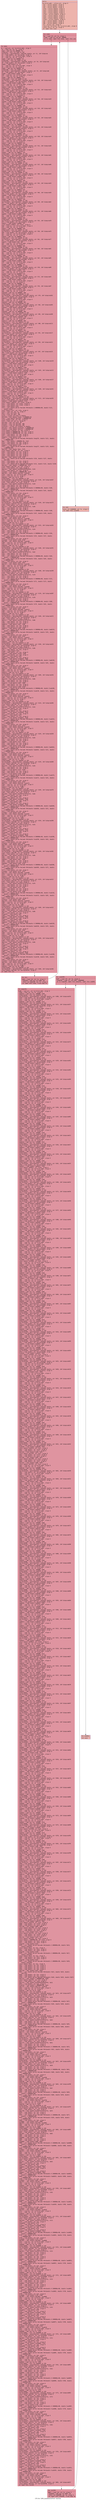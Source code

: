 digraph "CFG for 'LBM_handleInOutFlow' function" {
	label="CFG for 'LBM_handleInOutFlow' function";

	Node0x5598b3d4b310 [shape=record,color="#3d50c3ff", style=filled, fillcolor="#d6524470" fontname="Courier",label="{entry:\l|  %srcGrid.addr = alloca ptr, align 8\l  %ux = alloca double, align 8\l  %uy = alloca double, align 8\l  %uz = alloca double, align 8\l  %rho = alloca double, align 8\l  %ux1 = alloca double, align 8\l  %uy1 = alloca double, align 8\l  %uz1 = alloca double, align 8\l  %rho1 = alloca double, align 8\l  %ux2 = alloca double, align 8\l  %uy2 = alloca double, align 8\l  %uz2 = alloca double, align 8\l  %rho2 = alloca double, align 8\l  %u2 = alloca double, align 8\l  %px = alloca double, align 8\l  %py = alloca double, align 8\l  %i = alloca i32, align 4\l  store ptr %srcGrid, ptr %srcGrid.addr, align 8\l  store i32 0, ptr %i, align 4\l  br label %for.cond\l}"];
	Node0x5598b3d4b310 -> Node0x5598b3d4c0a0[tooltip="entry -> for.cond\nProbability 100.00%" ];
	Node0x5598b3d4c0a0 [shape=record,color="#b70d28ff", style=filled, fillcolor="#b70d2870" fontname="Courier",label="{for.cond:\l|  %0 = load i32, ptr %i, align 4\l  %cmp = icmp slt i32 %0, 200000\l  br i1 %cmp, label %for.body, label %for.end\l|{<s0>T|<s1>F}}"];
	Node0x5598b3d4c0a0:s0 -> Node0x5598b3d4c2f0[tooltip="for.cond -> for.body\nProbability 96.88%" ];
	Node0x5598b3d4c0a0:s1 -> Node0x5598b3d4c370[tooltip="for.cond -> for.end\nProbability 3.12%" ];
	Node0x5598b3d4c2f0 [shape=record,color="#b70d28ff", style=filled, fillcolor="#b70d2870" fontname="Courier",label="{for.body:\l|  %1 = load ptr, ptr %srcGrid.addr, align 8\l  %2 = load i32, ptr %i, align 4\l  %add = add nsw i32 200000, %2\l  %idxprom = sext i32 %add to i64\l  %arrayidx = getelementptr inbounds double, ptr %1, i64 %idxprom\l  %3 = load double, ptr %arrayidx, align 8\l  %4 = load ptr, ptr %srcGrid.addr, align 8\l  %5 = load i32, ptr %i, align 4\l  %add1 = add nsw i32 200001, %5\l  %idxprom2 = sext i32 %add1 to i64\l  %arrayidx3 = getelementptr inbounds double, ptr %4, i64 %idxprom2\l  %6 = load double, ptr %arrayidx3, align 8\l  %add4 = fadd double %3, %6\l  %7 = load ptr, ptr %srcGrid.addr, align 8\l  %8 = load i32, ptr %i, align 4\l  %add5 = add nsw i32 200002, %8\l  %idxprom6 = sext i32 %add5 to i64\l  %arrayidx7 = getelementptr inbounds double, ptr %7, i64 %idxprom6\l  %9 = load double, ptr %arrayidx7, align 8\l  %add8 = fadd double %add4, %9\l  %10 = load ptr, ptr %srcGrid.addr, align 8\l  %11 = load i32, ptr %i, align 4\l  %add9 = add nsw i32 200003, %11\l  %idxprom10 = sext i32 %add9 to i64\l  %arrayidx11 = getelementptr inbounds double, ptr %10, i64 %idxprom10\l  %12 = load double, ptr %arrayidx11, align 8\l  %add12 = fadd double %add8, %12\l  %13 = load ptr, ptr %srcGrid.addr, align 8\l  %14 = load i32, ptr %i, align 4\l  %add13 = add nsw i32 200004, %14\l  %idxprom14 = sext i32 %add13 to i64\l  %arrayidx15 = getelementptr inbounds double, ptr %13, i64 %idxprom14\l  %15 = load double, ptr %arrayidx15, align 8\l  %add16 = fadd double %add12, %15\l  %16 = load ptr, ptr %srcGrid.addr, align 8\l  %17 = load i32, ptr %i, align 4\l  %add17 = add nsw i32 200005, %17\l  %idxprom18 = sext i32 %add17 to i64\l  %arrayidx19 = getelementptr inbounds double, ptr %16, i64 %idxprom18\l  %18 = load double, ptr %arrayidx19, align 8\l  %add20 = fadd double %add16, %18\l  %19 = load ptr, ptr %srcGrid.addr, align 8\l  %20 = load i32, ptr %i, align 4\l  %add21 = add nsw i32 200006, %20\l  %idxprom22 = sext i32 %add21 to i64\l  %arrayidx23 = getelementptr inbounds double, ptr %19, i64 %idxprom22\l  %21 = load double, ptr %arrayidx23, align 8\l  %add24 = fadd double %add20, %21\l  %22 = load ptr, ptr %srcGrid.addr, align 8\l  %23 = load i32, ptr %i, align 4\l  %add25 = add nsw i32 200007, %23\l  %idxprom26 = sext i32 %add25 to i64\l  %arrayidx27 = getelementptr inbounds double, ptr %22, i64 %idxprom26\l  %24 = load double, ptr %arrayidx27, align 8\l  %add28 = fadd double %add24, %24\l  %25 = load ptr, ptr %srcGrid.addr, align 8\l  %26 = load i32, ptr %i, align 4\l  %add29 = add nsw i32 200008, %26\l  %idxprom30 = sext i32 %add29 to i64\l  %arrayidx31 = getelementptr inbounds double, ptr %25, i64 %idxprom30\l  %27 = load double, ptr %arrayidx31, align 8\l  %add32 = fadd double %add28, %27\l  %28 = load ptr, ptr %srcGrid.addr, align 8\l  %29 = load i32, ptr %i, align 4\l  %add33 = add nsw i32 200009, %29\l  %idxprom34 = sext i32 %add33 to i64\l  %arrayidx35 = getelementptr inbounds double, ptr %28, i64 %idxprom34\l  %30 = load double, ptr %arrayidx35, align 8\l  %add36 = fadd double %add32, %30\l  %31 = load ptr, ptr %srcGrid.addr, align 8\l  %32 = load i32, ptr %i, align 4\l  %add37 = add nsw i32 200010, %32\l  %idxprom38 = sext i32 %add37 to i64\l  %arrayidx39 = getelementptr inbounds double, ptr %31, i64 %idxprom38\l  %33 = load double, ptr %arrayidx39, align 8\l  %add40 = fadd double %add36, %33\l  %34 = load ptr, ptr %srcGrid.addr, align 8\l  %35 = load i32, ptr %i, align 4\l  %add41 = add nsw i32 200011, %35\l  %idxprom42 = sext i32 %add41 to i64\l  %arrayidx43 = getelementptr inbounds double, ptr %34, i64 %idxprom42\l  %36 = load double, ptr %arrayidx43, align 8\l  %add44 = fadd double %add40, %36\l  %37 = load ptr, ptr %srcGrid.addr, align 8\l  %38 = load i32, ptr %i, align 4\l  %add45 = add nsw i32 200012, %38\l  %idxprom46 = sext i32 %add45 to i64\l  %arrayidx47 = getelementptr inbounds double, ptr %37, i64 %idxprom46\l  %39 = load double, ptr %arrayidx47, align 8\l  %add48 = fadd double %add44, %39\l  %40 = load ptr, ptr %srcGrid.addr, align 8\l  %41 = load i32, ptr %i, align 4\l  %add49 = add nsw i32 200013, %41\l  %idxprom50 = sext i32 %add49 to i64\l  %arrayidx51 = getelementptr inbounds double, ptr %40, i64 %idxprom50\l  %42 = load double, ptr %arrayidx51, align 8\l  %add52 = fadd double %add48, %42\l  %43 = load ptr, ptr %srcGrid.addr, align 8\l  %44 = load i32, ptr %i, align 4\l  %add53 = add nsw i32 200014, %44\l  %idxprom54 = sext i32 %add53 to i64\l  %arrayidx55 = getelementptr inbounds double, ptr %43, i64 %idxprom54\l  %45 = load double, ptr %arrayidx55, align 8\l  %add56 = fadd double %add52, %45\l  %46 = load ptr, ptr %srcGrid.addr, align 8\l  %47 = load i32, ptr %i, align 4\l  %add57 = add nsw i32 200015, %47\l  %idxprom58 = sext i32 %add57 to i64\l  %arrayidx59 = getelementptr inbounds double, ptr %46, i64 %idxprom58\l  %48 = load double, ptr %arrayidx59, align 8\l  %add60 = fadd double %add56, %48\l  %49 = load ptr, ptr %srcGrid.addr, align 8\l  %50 = load i32, ptr %i, align 4\l  %add61 = add nsw i32 200016, %50\l  %idxprom62 = sext i32 %add61 to i64\l  %arrayidx63 = getelementptr inbounds double, ptr %49, i64 %idxprom62\l  %51 = load double, ptr %arrayidx63, align 8\l  %add64 = fadd double %add60, %51\l  %52 = load ptr, ptr %srcGrid.addr, align 8\l  %53 = load i32, ptr %i, align 4\l  %add65 = add nsw i32 200017, %53\l  %idxprom66 = sext i32 %add65 to i64\l  %arrayidx67 = getelementptr inbounds double, ptr %52, i64 %idxprom66\l  %54 = load double, ptr %arrayidx67, align 8\l  %add68 = fadd double %add64, %54\l  %55 = load ptr, ptr %srcGrid.addr, align 8\l  %56 = load i32, ptr %i, align 4\l  %add69 = add nsw i32 200018, %56\l  %idxprom70 = sext i32 %add69 to i64\l  %arrayidx71 = getelementptr inbounds double, ptr %55, i64 %idxprom70\l  %57 = load double, ptr %arrayidx71, align 8\l  %add72 = fadd double %add68, %57\l  store double %add72, ptr %rho1, align 8\l  %58 = load ptr, ptr %srcGrid.addr, align 8\l  %59 = load i32, ptr %i, align 4\l  %add73 = add nsw i32 400000, %59\l  %idxprom74 = sext i32 %add73 to i64\l  %arrayidx75 = getelementptr inbounds double, ptr %58, i64 %idxprom74\l  %60 = load double, ptr %arrayidx75, align 8\l  %61 = load ptr, ptr %srcGrid.addr, align 8\l  %62 = load i32, ptr %i, align 4\l  %add76 = add nsw i32 400001, %62\l  %idxprom77 = sext i32 %add76 to i64\l  %arrayidx78 = getelementptr inbounds double, ptr %61, i64 %idxprom77\l  %63 = load double, ptr %arrayidx78, align 8\l  %add79 = fadd double %60, %63\l  %64 = load ptr, ptr %srcGrid.addr, align 8\l  %65 = load i32, ptr %i, align 4\l  %add80 = add nsw i32 400002, %65\l  %idxprom81 = sext i32 %add80 to i64\l  %arrayidx82 = getelementptr inbounds double, ptr %64, i64 %idxprom81\l  %66 = load double, ptr %arrayidx82, align 8\l  %add83 = fadd double %add79, %66\l  %67 = load ptr, ptr %srcGrid.addr, align 8\l  %68 = load i32, ptr %i, align 4\l  %add84 = add nsw i32 400003, %68\l  %idxprom85 = sext i32 %add84 to i64\l  %arrayidx86 = getelementptr inbounds double, ptr %67, i64 %idxprom85\l  %69 = load double, ptr %arrayidx86, align 8\l  %add87 = fadd double %add83, %69\l  %70 = load ptr, ptr %srcGrid.addr, align 8\l  %71 = load i32, ptr %i, align 4\l  %add88 = add nsw i32 400004, %71\l  %idxprom89 = sext i32 %add88 to i64\l  %arrayidx90 = getelementptr inbounds double, ptr %70, i64 %idxprom89\l  %72 = load double, ptr %arrayidx90, align 8\l  %add91 = fadd double %add87, %72\l  %73 = load ptr, ptr %srcGrid.addr, align 8\l  %74 = load i32, ptr %i, align 4\l  %add92 = add nsw i32 400005, %74\l  %idxprom93 = sext i32 %add92 to i64\l  %arrayidx94 = getelementptr inbounds double, ptr %73, i64 %idxprom93\l  %75 = load double, ptr %arrayidx94, align 8\l  %add95 = fadd double %add91, %75\l  %76 = load ptr, ptr %srcGrid.addr, align 8\l  %77 = load i32, ptr %i, align 4\l  %add96 = add nsw i32 400006, %77\l  %idxprom97 = sext i32 %add96 to i64\l  %arrayidx98 = getelementptr inbounds double, ptr %76, i64 %idxprom97\l  %78 = load double, ptr %arrayidx98, align 8\l  %add99 = fadd double %add95, %78\l  %79 = load ptr, ptr %srcGrid.addr, align 8\l  %80 = load i32, ptr %i, align 4\l  %add100 = add nsw i32 400007, %80\l  %idxprom101 = sext i32 %add100 to i64\l  %arrayidx102 = getelementptr inbounds double, ptr %79, i64 %idxprom101\l  %81 = load double, ptr %arrayidx102, align 8\l  %add103 = fadd double %add99, %81\l  %82 = load ptr, ptr %srcGrid.addr, align 8\l  %83 = load i32, ptr %i, align 4\l  %add104 = add nsw i32 400008, %83\l  %idxprom105 = sext i32 %add104 to i64\l  %arrayidx106 = getelementptr inbounds double, ptr %82, i64 %idxprom105\l  %84 = load double, ptr %arrayidx106, align 8\l  %add107 = fadd double %add103, %84\l  %85 = load ptr, ptr %srcGrid.addr, align 8\l  %86 = load i32, ptr %i, align 4\l  %add108 = add nsw i32 400009, %86\l  %idxprom109 = sext i32 %add108 to i64\l  %arrayidx110 = getelementptr inbounds double, ptr %85, i64 %idxprom109\l  %87 = load double, ptr %arrayidx110, align 8\l  %add111 = fadd double %add107, %87\l  %88 = load ptr, ptr %srcGrid.addr, align 8\l  %89 = load i32, ptr %i, align 4\l  %add112 = add nsw i32 400010, %89\l  %idxprom113 = sext i32 %add112 to i64\l  %arrayidx114 = getelementptr inbounds double, ptr %88, i64 %idxprom113\l  %90 = load double, ptr %arrayidx114, align 8\l  %add115 = fadd double %add111, %90\l  %91 = load ptr, ptr %srcGrid.addr, align 8\l  %92 = load i32, ptr %i, align 4\l  %add116 = add nsw i32 400011, %92\l  %idxprom117 = sext i32 %add116 to i64\l  %arrayidx118 = getelementptr inbounds double, ptr %91, i64 %idxprom117\l  %93 = load double, ptr %arrayidx118, align 8\l  %add119 = fadd double %add115, %93\l  %94 = load ptr, ptr %srcGrid.addr, align 8\l  %95 = load i32, ptr %i, align 4\l  %add120 = add nsw i32 400012, %95\l  %idxprom121 = sext i32 %add120 to i64\l  %arrayidx122 = getelementptr inbounds double, ptr %94, i64 %idxprom121\l  %96 = load double, ptr %arrayidx122, align 8\l  %add123 = fadd double %add119, %96\l  %97 = load ptr, ptr %srcGrid.addr, align 8\l  %98 = load i32, ptr %i, align 4\l  %add124 = add nsw i32 400013, %98\l  %idxprom125 = sext i32 %add124 to i64\l  %arrayidx126 = getelementptr inbounds double, ptr %97, i64 %idxprom125\l  %99 = load double, ptr %arrayidx126, align 8\l  %add127 = fadd double %add123, %99\l  %100 = load ptr, ptr %srcGrid.addr, align 8\l  %101 = load i32, ptr %i, align 4\l  %add128 = add nsw i32 400014, %101\l  %idxprom129 = sext i32 %add128 to i64\l  %arrayidx130 = getelementptr inbounds double, ptr %100, i64 %idxprom129\l  %102 = load double, ptr %arrayidx130, align 8\l  %add131 = fadd double %add127, %102\l  %103 = load ptr, ptr %srcGrid.addr, align 8\l  %104 = load i32, ptr %i, align 4\l  %add132 = add nsw i32 400015, %104\l  %idxprom133 = sext i32 %add132 to i64\l  %arrayidx134 = getelementptr inbounds double, ptr %103, i64 %idxprom133\l  %105 = load double, ptr %arrayidx134, align 8\l  %add135 = fadd double %add131, %105\l  %106 = load ptr, ptr %srcGrid.addr, align 8\l  %107 = load i32, ptr %i, align 4\l  %add136 = add nsw i32 400016, %107\l  %idxprom137 = sext i32 %add136 to i64\l  %arrayidx138 = getelementptr inbounds double, ptr %106, i64 %idxprom137\l  %108 = load double, ptr %arrayidx138, align 8\l  %add139 = fadd double %add135, %108\l  %109 = load ptr, ptr %srcGrid.addr, align 8\l  %110 = load i32, ptr %i, align 4\l  %add140 = add nsw i32 400017, %110\l  %idxprom141 = sext i32 %add140 to i64\l  %arrayidx142 = getelementptr inbounds double, ptr %109, i64 %idxprom141\l  %111 = load double, ptr %arrayidx142, align 8\l  %add143 = fadd double %add139, %111\l  %112 = load ptr, ptr %srcGrid.addr, align 8\l  %113 = load i32, ptr %i, align 4\l  %add144 = add nsw i32 400018, %113\l  %idxprom145 = sext i32 %add144 to i64\l  %arrayidx146 = getelementptr inbounds double, ptr %112, i64 %idxprom145\l  %114 = load double, ptr %arrayidx146, align 8\l  %add147 = fadd double %add143, %114\l  store double %add147, ptr %rho2, align 8\l  %115 = load double, ptr %rho1, align 8\l  %116 = load double, ptr %rho2, align 8\l  %neg = fneg double %116\l  %117 = call double @llvm.fmuladd.f64(double 2.000000e+00, double %115,\l... double %neg)\l  store double %117, ptr %rho, align 8\l  %118 = load i32, ptr %i, align 4\l  %div = sdiv i32 %118, 20\l  %rem = srem i32 %div, 100\l  %conv = sitofp i32 %rem to double\l  %div148 = fdiv double %conv, 4.950000e+01\l  %sub = fsub double %div148, 1.000000e+00\l  store double %sub, ptr %px, align 8\l  %119 = load i32, ptr %i, align 4\l  %div149 = sdiv i32 %119, 20\l  %div150 = sdiv i32 %div149, 100\l  %rem151 = srem i32 %div150, 100\l  %conv152 = sitofp i32 %rem151 to double\l  %div153 = fdiv double %conv152, 4.950000e+01\l  %sub154 = fsub double %div153, 1.000000e+00\l  store double %sub154, ptr %py, align 8\l  store double 0.000000e+00, ptr %ux, align 8\l  store double 0.000000e+00, ptr %uy, align 8\l  %120 = load double, ptr %px, align 8\l  %121 = load double, ptr %px, align 8\l  %neg155 = fneg double %120\l  %122 = call double @llvm.fmuladd.f64(double %neg155, double %121, double\l... 1.000000e+00)\l  %mul = fmul double 1.000000e-02, %122\l  %123 = load double, ptr %py, align 8\l  %124 = load double, ptr %py, align 8\l  %neg157 = fneg double %123\l  %125 = call double @llvm.fmuladd.f64(double %neg157, double %124, double\l... 1.000000e+00)\l  %mul158 = fmul double %mul, %125\l  store double %mul158, ptr %uz, align 8\l  %126 = load double, ptr %ux, align 8\l  %127 = load double, ptr %ux, align 8\l  %128 = load double, ptr %uy, align 8\l  %129 = load double, ptr %uy, align 8\l  %mul160 = fmul double %128, %129\l  %130 = call double @llvm.fmuladd.f64(double %126, double %127, double\l... %mul160)\l  %131 = load double, ptr %uz, align 8\l  %132 = load double, ptr %uz, align 8\l  %133 = call double @llvm.fmuladd.f64(double %131, double %132, double %130)\l  %mul162 = fmul double 1.500000e+00, %133\l  store double %mul162, ptr %u2, align 8\l  %134 = load double, ptr %rho, align 8\l  %mul163 = fmul double 0x3FD5555555555555, %134\l  %135 = load double, ptr %u2, align 8\l  %sub164 = fsub double 1.000000e+00, %135\l  %mul165 = fmul double %mul163, %sub164\l  %136 = load ptr, ptr %srcGrid.addr, align 8\l  %137 = load i32, ptr %i, align 4\l  %add166 = add nsw i32 0, %137\l  %idxprom167 = sext i32 %add166 to i64\l  %arrayidx168 = getelementptr inbounds double, ptr %136, i64 %idxprom167\l  store double %mul165, ptr %arrayidx168, align 8\l  %138 = load double, ptr %rho, align 8\l  %mul169 = fmul double 0x3FAC71C71C71C71C, %138\l  %139 = load double, ptr %uy, align 8\l  %140 = load double, ptr %uy, align 8\l  %141 = call double @llvm.fmuladd.f64(double 4.500000e+00, double %140,\l... double 3.000000e+00)\l  %142 = call double @llvm.fmuladd.f64(double %139, double %141, double\l... 1.000000e+00)\l  %143 = load double, ptr %u2, align 8\l  %sub172 = fsub double %142, %143\l  %mul173 = fmul double %mul169, %sub172\l  %144 = load ptr, ptr %srcGrid.addr, align 8\l  %145 = load i32, ptr %i, align 4\l  %add174 = add nsw i32 1, %145\l  %idxprom175 = sext i32 %add174 to i64\l  %arrayidx176 = getelementptr inbounds double, ptr %144, i64 %idxprom175\l  store double %mul173, ptr %arrayidx176, align 8\l  %146 = load double, ptr %rho, align 8\l  %mul177 = fmul double 0x3FAC71C71C71C71C, %146\l  %147 = load double, ptr %uy, align 8\l  %148 = load double, ptr %uy, align 8\l  %149 = call double @llvm.fmuladd.f64(double 4.500000e+00, double %148,\l... double -3.000000e+00)\l  %150 = call double @llvm.fmuladd.f64(double %147, double %149, double\l... 1.000000e+00)\l  %151 = load double, ptr %u2, align 8\l  %sub180 = fsub double %150, %151\l  %mul181 = fmul double %mul177, %sub180\l  %152 = load ptr, ptr %srcGrid.addr, align 8\l  %153 = load i32, ptr %i, align 4\l  %add182 = add nsw i32 2, %153\l  %idxprom183 = sext i32 %add182 to i64\l  %arrayidx184 = getelementptr inbounds double, ptr %152, i64 %idxprom183\l  store double %mul181, ptr %arrayidx184, align 8\l  %154 = load double, ptr %rho, align 8\l  %mul185 = fmul double 0x3FAC71C71C71C71C, %154\l  %155 = load double, ptr %ux, align 8\l  %156 = load double, ptr %ux, align 8\l  %157 = call double @llvm.fmuladd.f64(double 4.500000e+00, double %156,\l... double 3.000000e+00)\l  %158 = call double @llvm.fmuladd.f64(double %155, double %157, double\l... 1.000000e+00)\l  %159 = load double, ptr %u2, align 8\l  %sub188 = fsub double %158, %159\l  %mul189 = fmul double %mul185, %sub188\l  %160 = load ptr, ptr %srcGrid.addr, align 8\l  %161 = load i32, ptr %i, align 4\l  %add190 = add nsw i32 3, %161\l  %idxprom191 = sext i32 %add190 to i64\l  %arrayidx192 = getelementptr inbounds double, ptr %160, i64 %idxprom191\l  store double %mul189, ptr %arrayidx192, align 8\l  %162 = load double, ptr %rho, align 8\l  %mul193 = fmul double 0x3FAC71C71C71C71C, %162\l  %163 = load double, ptr %ux, align 8\l  %164 = load double, ptr %ux, align 8\l  %165 = call double @llvm.fmuladd.f64(double 4.500000e+00, double %164,\l... double -3.000000e+00)\l  %166 = call double @llvm.fmuladd.f64(double %163, double %165, double\l... 1.000000e+00)\l  %167 = load double, ptr %u2, align 8\l  %sub196 = fsub double %166, %167\l  %mul197 = fmul double %mul193, %sub196\l  %168 = load ptr, ptr %srcGrid.addr, align 8\l  %169 = load i32, ptr %i, align 4\l  %add198 = add nsw i32 4, %169\l  %idxprom199 = sext i32 %add198 to i64\l  %arrayidx200 = getelementptr inbounds double, ptr %168, i64 %idxprom199\l  store double %mul197, ptr %arrayidx200, align 8\l  %170 = load double, ptr %rho, align 8\l  %mul201 = fmul double 0x3FAC71C71C71C71C, %170\l  %171 = load double, ptr %uz, align 8\l  %172 = load double, ptr %uz, align 8\l  %173 = call double @llvm.fmuladd.f64(double 4.500000e+00, double %172,\l... double 3.000000e+00)\l  %174 = call double @llvm.fmuladd.f64(double %171, double %173, double\l... 1.000000e+00)\l  %175 = load double, ptr %u2, align 8\l  %sub204 = fsub double %174, %175\l  %mul205 = fmul double %mul201, %sub204\l  %176 = load ptr, ptr %srcGrid.addr, align 8\l  %177 = load i32, ptr %i, align 4\l  %add206 = add nsw i32 5, %177\l  %idxprom207 = sext i32 %add206 to i64\l  %arrayidx208 = getelementptr inbounds double, ptr %176, i64 %idxprom207\l  store double %mul205, ptr %arrayidx208, align 8\l  %178 = load double, ptr %rho, align 8\l  %mul209 = fmul double 0x3FAC71C71C71C71C, %178\l  %179 = load double, ptr %uz, align 8\l  %180 = load double, ptr %uz, align 8\l  %181 = call double @llvm.fmuladd.f64(double 4.500000e+00, double %180,\l... double -3.000000e+00)\l  %182 = call double @llvm.fmuladd.f64(double %179, double %181, double\l... 1.000000e+00)\l  %183 = load double, ptr %u2, align 8\l  %sub212 = fsub double %182, %183\l  %mul213 = fmul double %mul209, %sub212\l  %184 = load ptr, ptr %srcGrid.addr, align 8\l  %185 = load i32, ptr %i, align 4\l  %add214 = add nsw i32 6, %185\l  %idxprom215 = sext i32 %add214 to i64\l  %arrayidx216 = getelementptr inbounds double, ptr %184, i64 %idxprom215\l  store double %mul213, ptr %arrayidx216, align 8\l  %186 = load double, ptr %rho, align 8\l  %mul217 = fmul double 0x3F9C71C71C71C71C, %186\l  %187 = load double, ptr %ux, align 8\l  %188 = load double, ptr %uy, align 8\l  %add218 = fadd double %187, %188\l  %189 = load double, ptr %ux, align 8\l  %190 = load double, ptr %uy, align 8\l  %add219 = fadd double %189, %190\l  %191 = call double @llvm.fmuladd.f64(double 4.500000e+00, double %add219,\l... double 3.000000e+00)\l  %192 = call double @llvm.fmuladd.f64(double %add218, double %191, double\l... 1.000000e+00)\l  %193 = load double, ptr %u2, align 8\l  %sub222 = fsub double %192, %193\l  %mul223 = fmul double %mul217, %sub222\l  %194 = load ptr, ptr %srcGrid.addr, align 8\l  %195 = load i32, ptr %i, align 4\l  %add224 = add nsw i32 7, %195\l  %idxprom225 = sext i32 %add224 to i64\l  %arrayidx226 = getelementptr inbounds double, ptr %194, i64 %idxprom225\l  store double %mul223, ptr %arrayidx226, align 8\l  %196 = load double, ptr %rho, align 8\l  %mul227 = fmul double 0x3F9C71C71C71C71C, %196\l  %197 = load double, ptr %ux, align 8\l  %fneg = fneg double %197\l  %198 = load double, ptr %uy, align 8\l  %add228 = fadd double %fneg, %198\l  %199 = load double, ptr %ux, align 8\l  %fneg229 = fneg double %199\l  %200 = load double, ptr %uy, align 8\l  %add230 = fadd double %fneg229, %200\l  %201 = call double @llvm.fmuladd.f64(double 4.500000e+00, double %add230,\l... double 3.000000e+00)\l  %202 = call double @llvm.fmuladd.f64(double %add228, double %201, double\l... 1.000000e+00)\l  %203 = load double, ptr %u2, align 8\l  %sub233 = fsub double %202, %203\l  %mul234 = fmul double %mul227, %sub233\l  %204 = load ptr, ptr %srcGrid.addr, align 8\l  %205 = load i32, ptr %i, align 4\l  %add235 = add nsw i32 8, %205\l  %idxprom236 = sext i32 %add235 to i64\l  %arrayidx237 = getelementptr inbounds double, ptr %204, i64 %idxprom236\l  store double %mul234, ptr %arrayidx237, align 8\l  %206 = load double, ptr %rho, align 8\l  %mul238 = fmul double 0x3F9C71C71C71C71C, %206\l  %207 = load double, ptr %ux, align 8\l  %208 = load double, ptr %uy, align 8\l  %sub239 = fsub double %207, %208\l  %209 = load double, ptr %ux, align 8\l  %210 = load double, ptr %uy, align 8\l  %sub240 = fsub double %209, %210\l  %211 = call double @llvm.fmuladd.f64(double 4.500000e+00, double %sub240,\l... double 3.000000e+00)\l  %212 = call double @llvm.fmuladd.f64(double %sub239, double %211, double\l... 1.000000e+00)\l  %213 = load double, ptr %u2, align 8\l  %sub243 = fsub double %212, %213\l  %mul244 = fmul double %mul238, %sub243\l  %214 = load ptr, ptr %srcGrid.addr, align 8\l  %215 = load i32, ptr %i, align 4\l  %add245 = add nsw i32 9, %215\l  %idxprom246 = sext i32 %add245 to i64\l  %arrayidx247 = getelementptr inbounds double, ptr %214, i64 %idxprom246\l  store double %mul244, ptr %arrayidx247, align 8\l  %216 = load double, ptr %rho, align 8\l  %mul248 = fmul double 0x3F9C71C71C71C71C, %216\l  %217 = load double, ptr %ux, align 8\l  %fneg249 = fneg double %217\l  %218 = load double, ptr %uy, align 8\l  %sub250 = fsub double %fneg249, %218\l  %219 = load double, ptr %ux, align 8\l  %fneg251 = fneg double %219\l  %220 = load double, ptr %uy, align 8\l  %sub252 = fsub double %fneg251, %220\l  %221 = call double @llvm.fmuladd.f64(double 4.500000e+00, double %sub252,\l... double 3.000000e+00)\l  %222 = call double @llvm.fmuladd.f64(double %sub250, double %221, double\l... 1.000000e+00)\l  %223 = load double, ptr %u2, align 8\l  %sub255 = fsub double %222, %223\l  %mul256 = fmul double %mul248, %sub255\l  %224 = load ptr, ptr %srcGrid.addr, align 8\l  %225 = load i32, ptr %i, align 4\l  %add257 = add nsw i32 10, %225\l  %idxprom258 = sext i32 %add257 to i64\l  %arrayidx259 = getelementptr inbounds double, ptr %224, i64 %idxprom258\l  store double %mul256, ptr %arrayidx259, align 8\l  %226 = load double, ptr %rho, align 8\l  %mul260 = fmul double 0x3F9C71C71C71C71C, %226\l  %227 = load double, ptr %uy, align 8\l  %228 = load double, ptr %uz, align 8\l  %add261 = fadd double %227, %228\l  %229 = load double, ptr %uy, align 8\l  %230 = load double, ptr %uz, align 8\l  %add262 = fadd double %229, %230\l  %231 = call double @llvm.fmuladd.f64(double 4.500000e+00, double %add262,\l... double 3.000000e+00)\l  %232 = call double @llvm.fmuladd.f64(double %add261, double %231, double\l... 1.000000e+00)\l  %233 = load double, ptr %u2, align 8\l  %sub265 = fsub double %232, %233\l  %mul266 = fmul double %mul260, %sub265\l  %234 = load ptr, ptr %srcGrid.addr, align 8\l  %235 = load i32, ptr %i, align 4\l  %add267 = add nsw i32 11, %235\l  %idxprom268 = sext i32 %add267 to i64\l  %arrayidx269 = getelementptr inbounds double, ptr %234, i64 %idxprom268\l  store double %mul266, ptr %arrayidx269, align 8\l  %236 = load double, ptr %rho, align 8\l  %mul270 = fmul double 0x3F9C71C71C71C71C, %236\l  %237 = load double, ptr %uy, align 8\l  %238 = load double, ptr %uz, align 8\l  %sub271 = fsub double %237, %238\l  %239 = load double, ptr %uy, align 8\l  %240 = load double, ptr %uz, align 8\l  %sub272 = fsub double %239, %240\l  %241 = call double @llvm.fmuladd.f64(double 4.500000e+00, double %sub272,\l... double 3.000000e+00)\l  %242 = call double @llvm.fmuladd.f64(double %sub271, double %241, double\l... 1.000000e+00)\l  %243 = load double, ptr %u2, align 8\l  %sub275 = fsub double %242, %243\l  %mul276 = fmul double %mul270, %sub275\l  %244 = load ptr, ptr %srcGrid.addr, align 8\l  %245 = load i32, ptr %i, align 4\l  %add277 = add nsw i32 12, %245\l  %idxprom278 = sext i32 %add277 to i64\l  %arrayidx279 = getelementptr inbounds double, ptr %244, i64 %idxprom278\l  store double %mul276, ptr %arrayidx279, align 8\l  %246 = load double, ptr %rho, align 8\l  %mul280 = fmul double 0x3F9C71C71C71C71C, %246\l  %247 = load double, ptr %uy, align 8\l  %fneg281 = fneg double %247\l  %248 = load double, ptr %uz, align 8\l  %add282 = fadd double %fneg281, %248\l  %249 = load double, ptr %uy, align 8\l  %fneg283 = fneg double %249\l  %250 = load double, ptr %uz, align 8\l  %add284 = fadd double %fneg283, %250\l  %251 = call double @llvm.fmuladd.f64(double 4.500000e+00, double %add284,\l... double 3.000000e+00)\l  %252 = call double @llvm.fmuladd.f64(double %add282, double %251, double\l... 1.000000e+00)\l  %253 = load double, ptr %u2, align 8\l  %sub287 = fsub double %252, %253\l  %mul288 = fmul double %mul280, %sub287\l  %254 = load ptr, ptr %srcGrid.addr, align 8\l  %255 = load i32, ptr %i, align 4\l  %add289 = add nsw i32 13, %255\l  %idxprom290 = sext i32 %add289 to i64\l  %arrayidx291 = getelementptr inbounds double, ptr %254, i64 %idxprom290\l  store double %mul288, ptr %arrayidx291, align 8\l  %256 = load double, ptr %rho, align 8\l  %mul292 = fmul double 0x3F9C71C71C71C71C, %256\l  %257 = load double, ptr %uy, align 8\l  %fneg293 = fneg double %257\l  %258 = load double, ptr %uz, align 8\l  %sub294 = fsub double %fneg293, %258\l  %259 = load double, ptr %uy, align 8\l  %fneg295 = fneg double %259\l  %260 = load double, ptr %uz, align 8\l  %sub296 = fsub double %fneg295, %260\l  %261 = call double @llvm.fmuladd.f64(double 4.500000e+00, double %sub296,\l... double 3.000000e+00)\l  %262 = call double @llvm.fmuladd.f64(double %sub294, double %261, double\l... 1.000000e+00)\l  %263 = load double, ptr %u2, align 8\l  %sub299 = fsub double %262, %263\l  %mul300 = fmul double %mul292, %sub299\l  %264 = load ptr, ptr %srcGrid.addr, align 8\l  %265 = load i32, ptr %i, align 4\l  %add301 = add nsw i32 14, %265\l  %idxprom302 = sext i32 %add301 to i64\l  %arrayidx303 = getelementptr inbounds double, ptr %264, i64 %idxprom302\l  store double %mul300, ptr %arrayidx303, align 8\l  %266 = load double, ptr %rho, align 8\l  %mul304 = fmul double 0x3F9C71C71C71C71C, %266\l  %267 = load double, ptr %ux, align 8\l  %268 = load double, ptr %uz, align 8\l  %add305 = fadd double %267, %268\l  %269 = load double, ptr %ux, align 8\l  %270 = load double, ptr %uz, align 8\l  %add306 = fadd double %269, %270\l  %271 = call double @llvm.fmuladd.f64(double 4.500000e+00, double %add306,\l... double 3.000000e+00)\l  %272 = call double @llvm.fmuladd.f64(double %add305, double %271, double\l... 1.000000e+00)\l  %273 = load double, ptr %u2, align 8\l  %sub309 = fsub double %272, %273\l  %mul310 = fmul double %mul304, %sub309\l  %274 = load ptr, ptr %srcGrid.addr, align 8\l  %275 = load i32, ptr %i, align 4\l  %add311 = add nsw i32 15, %275\l  %idxprom312 = sext i32 %add311 to i64\l  %arrayidx313 = getelementptr inbounds double, ptr %274, i64 %idxprom312\l  store double %mul310, ptr %arrayidx313, align 8\l  %276 = load double, ptr %rho, align 8\l  %mul314 = fmul double 0x3F9C71C71C71C71C, %276\l  %277 = load double, ptr %ux, align 8\l  %278 = load double, ptr %uz, align 8\l  %sub315 = fsub double %277, %278\l  %279 = load double, ptr %ux, align 8\l  %280 = load double, ptr %uz, align 8\l  %sub316 = fsub double %279, %280\l  %281 = call double @llvm.fmuladd.f64(double 4.500000e+00, double %sub316,\l... double 3.000000e+00)\l  %282 = call double @llvm.fmuladd.f64(double %sub315, double %281, double\l... 1.000000e+00)\l  %283 = load double, ptr %u2, align 8\l  %sub319 = fsub double %282, %283\l  %mul320 = fmul double %mul314, %sub319\l  %284 = load ptr, ptr %srcGrid.addr, align 8\l  %285 = load i32, ptr %i, align 4\l  %add321 = add nsw i32 16, %285\l  %idxprom322 = sext i32 %add321 to i64\l  %arrayidx323 = getelementptr inbounds double, ptr %284, i64 %idxprom322\l  store double %mul320, ptr %arrayidx323, align 8\l  %286 = load double, ptr %rho, align 8\l  %mul324 = fmul double 0x3F9C71C71C71C71C, %286\l  %287 = load double, ptr %ux, align 8\l  %fneg325 = fneg double %287\l  %288 = load double, ptr %uz, align 8\l  %add326 = fadd double %fneg325, %288\l  %289 = load double, ptr %ux, align 8\l  %fneg327 = fneg double %289\l  %290 = load double, ptr %uz, align 8\l  %add328 = fadd double %fneg327, %290\l  %291 = call double @llvm.fmuladd.f64(double 4.500000e+00, double %add328,\l... double 3.000000e+00)\l  %292 = call double @llvm.fmuladd.f64(double %add326, double %291, double\l... 1.000000e+00)\l  %293 = load double, ptr %u2, align 8\l  %sub331 = fsub double %292, %293\l  %mul332 = fmul double %mul324, %sub331\l  %294 = load ptr, ptr %srcGrid.addr, align 8\l  %295 = load i32, ptr %i, align 4\l  %add333 = add nsw i32 17, %295\l  %idxprom334 = sext i32 %add333 to i64\l  %arrayidx335 = getelementptr inbounds double, ptr %294, i64 %idxprom334\l  store double %mul332, ptr %arrayidx335, align 8\l  %296 = load double, ptr %rho, align 8\l  %mul336 = fmul double 0x3F9C71C71C71C71C, %296\l  %297 = load double, ptr %ux, align 8\l  %fneg337 = fneg double %297\l  %298 = load double, ptr %uz, align 8\l  %sub338 = fsub double %fneg337, %298\l  %299 = load double, ptr %ux, align 8\l  %fneg339 = fneg double %299\l  %300 = load double, ptr %uz, align 8\l  %sub340 = fsub double %fneg339, %300\l  %301 = call double @llvm.fmuladd.f64(double 4.500000e+00, double %sub340,\l... double 3.000000e+00)\l  %302 = call double @llvm.fmuladd.f64(double %sub338, double %301, double\l... 1.000000e+00)\l  %303 = load double, ptr %u2, align 8\l  %sub343 = fsub double %302, %303\l  %mul344 = fmul double %mul336, %sub343\l  %304 = load ptr, ptr %srcGrid.addr, align 8\l  %305 = load i32, ptr %i, align 4\l  %add345 = add nsw i32 18, %305\l  %idxprom346 = sext i32 %add345 to i64\l  %arrayidx347 = getelementptr inbounds double, ptr %304, i64 %idxprom346\l  store double %mul344, ptr %arrayidx347, align 8\l  br label %for.inc\l}"];
	Node0x5598b3d4c2f0 -> Node0x5598b3d91b70[tooltip="for.body -> for.inc\nProbability 100.00%" ];
	Node0x5598b3d91b70 [shape=record,color="#b70d28ff", style=filled, fillcolor="#b70d2870" fontname="Courier",label="{for.inc:\l|  %306 = load i32, ptr %i, align 4\l  %add348 = add nsw i32 %306, 20\l  store i32 %add348, ptr %i, align 4\l  br label %for.cond, !llvm.loop !6\l}"];
	Node0x5598b3d91b70 -> Node0x5598b3d4c0a0[tooltip="for.inc -> for.cond\nProbability 100.00%" ];
	Node0x5598b3d4c370 [shape=record,color="#3d50c3ff", style=filled, fillcolor="#d6524470" fontname="Courier",label="{for.end:\l|  store i32 25800000, ptr %i, align 4\l  br label %for.cond349\l}"];
	Node0x5598b3d4c370 -> Node0x5598b3d920b0[tooltip="for.end -> for.cond349\nProbability 100.00%" ];
	Node0x5598b3d920b0 [shape=record,color="#b70d28ff", style=filled, fillcolor="#b70d2870" fontname="Courier",label="{for.cond349:\l|  %307 = load i32, ptr %i, align 4\l  %cmp350 = icmp slt i32 %307, 26000000\l  br i1 %cmp350, label %for.body352, label %for.end941\l|{<s0>T|<s1>F}}"];
	Node0x5598b3d920b0:s0 -> Node0x5598b3d922d0[tooltip="for.cond349 -> for.body352\nProbability 96.88%" ];
	Node0x5598b3d920b0:s1 -> Node0x5598b3d92350[tooltip="for.cond349 -> for.end941\nProbability 3.12%" ];
	Node0x5598b3d922d0 [shape=record,color="#b70d28ff", style=filled, fillcolor="#b70d2870" fontname="Courier",label="{for.body352:\l|  %308 = load ptr, ptr %srcGrid.addr, align 8\l  %309 = load i32, ptr %i, align 4\l  %add353 = add nsw i32 -200000, %309\l  %idxprom354 = sext i32 %add353 to i64\l  %arrayidx355 = getelementptr inbounds double, ptr %308, i64 %idxprom354\l  %310 = load double, ptr %arrayidx355, align 8\l  %311 = load ptr, ptr %srcGrid.addr, align 8\l  %312 = load i32, ptr %i, align 4\l  %add356 = add nsw i32 -199999, %312\l  %idxprom357 = sext i32 %add356 to i64\l  %arrayidx358 = getelementptr inbounds double, ptr %311, i64 %idxprom357\l  %313 = load double, ptr %arrayidx358, align 8\l  %add359 = fadd double %310, %313\l  %314 = load ptr, ptr %srcGrid.addr, align 8\l  %315 = load i32, ptr %i, align 4\l  %add360 = add nsw i32 -199998, %315\l  %idxprom361 = sext i32 %add360 to i64\l  %arrayidx362 = getelementptr inbounds double, ptr %314, i64 %idxprom361\l  %316 = load double, ptr %arrayidx362, align 8\l  %add363 = fadd double %add359, %316\l  %317 = load ptr, ptr %srcGrid.addr, align 8\l  %318 = load i32, ptr %i, align 4\l  %add364 = add nsw i32 -199997, %318\l  %idxprom365 = sext i32 %add364 to i64\l  %arrayidx366 = getelementptr inbounds double, ptr %317, i64 %idxprom365\l  %319 = load double, ptr %arrayidx366, align 8\l  %add367 = fadd double %add363, %319\l  %320 = load ptr, ptr %srcGrid.addr, align 8\l  %321 = load i32, ptr %i, align 4\l  %add368 = add nsw i32 -199996, %321\l  %idxprom369 = sext i32 %add368 to i64\l  %arrayidx370 = getelementptr inbounds double, ptr %320, i64 %idxprom369\l  %322 = load double, ptr %arrayidx370, align 8\l  %add371 = fadd double %add367, %322\l  %323 = load ptr, ptr %srcGrid.addr, align 8\l  %324 = load i32, ptr %i, align 4\l  %add372 = add nsw i32 -199995, %324\l  %idxprom373 = sext i32 %add372 to i64\l  %arrayidx374 = getelementptr inbounds double, ptr %323, i64 %idxprom373\l  %325 = load double, ptr %arrayidx374, align 8\l  %add375 = fadd double %add371, %325\l  %326 = load ptr, ptr %srcGrid.addr, align 8\l  %327 = load i32, ptr %i, align 4\l  %add376 = add nsw i32 -199994, %327\l  %idxprom377 = sext i32 %add376 to i64\l  %arrayidx378 = getelementptr inbounds double, ptr %326, i64 %idxprom377\l  %328 = load double, ptr %arrayidx378, align 8\l  %add379 = fadd double %add375, %328\l  %329 = load ptr, ptr %srcGrid.addr, align 8\l  %330 = load i32, ptr %i, align 4\l  %add380 = add nsw i32 -199993, %330\l  %idxprom381 = sext i32 %add380 to i64\l  %arrayidx382 = getelementptr inbounds double, ptr %329, i64 %idxprom381\l  %331 = load double, ptr %arrayidx382, align 8\l  %add383 = fadd double %add379, %331\l  %332 = load ptr, ptr %srcGrid.addr, align 8\l  %333 = load i32, ptr %i, align 4\l  %add384 = add nsw i32 -199992, %333\l  %idxprom385 = sext i32 %add384 to i64\l  %arrayidx386 = getelementptr inbounds double, ptr %332, i64 %idxprom385\l  %334 = load double, ptr %arrayidx386, align 8\l  %add387 = fadd double %add383, %334\l  %335 = load ptr, ptr %srcGrid.addr, align 8\l  %336 = load i32, ptr %i, align 4\l  %add388 = add nsw i32 -199991, %336\l  %idxprom389 = sext i32 %add388 to i64\l  %arrayidx390 = getelementptr inbounds double, ptr %335, i64 %idxprom389\l  %337 = load double, ptr %arrayidx390, align 8\l  %add391 = fadd double %add387, %337\l  %338 = load ptr, ptr %srcGrid.addr, align 8\l  %339 = load i32, ptr %i, align 4\l  %add392 = add nsw i32 -199990, %339\l  %idxprom393 = sext i32 %add392 to i64\l  %arrayidx394 = getelementptr inbounds double, ptr %338, i64 %idxprom393\l  %340 = load double, ptr %arrayidx394, align 8\l  %add395 = fadd double %add391, %340\l  %341 = load ptr, ptr %srcGrid.addr, align 8\l  %342 = load i32, ptr %i, align 4\l  %add396 = add nsw i32 -199989, %342\l  %idxprom397 = sext i32 %add396 to i64\l  %arrayidx398 = getelementptr inbounds double, ptr %341, i64 %idxprom397\l  %343 = load double, ptr %arrayidx398, align 8\l  %add399 = fadd double %add395, %343\l  %344 = load ptr, ptr %srcGrid.addr, align 8\l  %345 = load i32, ptr %i, align 4\l  %add400 = add nsw i32 -199988, %345\l  %idxprom401 = sext i32 %add400 to i64\l  %arrayidx402 = getelementptr inbounds double, ptr %344, i64 %idxprom401\l  %346 = load double, ptr %arrayidx402, align 8\l  %add403 = fadd double %add399, %346\l  %347 = load ptr, ptr %srcGrid.addr, align 8\l  %348 = load i32, ptr %i, align 4\l  %add404 = add nsw i32 -199987, %348\l  %idxprom405 = sext i32 %add404 to i64\l  %arrayidx406 = getelementptr inbounds double, ptr %347, i64 %idxprom405\l  %349 = load double, ptr %arrayidx406, align 8\l  %add407 = fadd double %add403, %349\l  %350 = load ptr, ptr %srcGrid.addr, align 8\l  %351 = load i32, ptr %i, align 4\l  %add408 = add nsw i32 -199986, %351\l  %idxprom409 = sext i32 %add408 to i64\l  %arrayidx410 = getelementptr inbounds double, ptr %350, i64 %idxprom409\l  %352 = load double, ptr %arrayidx410, align 8\l  %add411 = fadd double %add407, %352\l  %353 = load ptr, ptr %srcGrid.addr, align 8\l  %354 = load i32, ptr %i, align 4\l  %add412 = add nsw i32 -199985, %354\l  %idxprom413 = sext i32 %add412 to i64\l  %arrayidx414 = getelementptr inbounds double, ptr %353, i64 %idxprom413\l  %355 = load double, ptr %arrayidx414, align 8\l  %add415 = fadd double %add411, %355\l  %356 = load ptr, ptr %srcGrid.addr, align 8\l  %357 = load i32, ptr %i, align 4\l  %add416 = add nsw i32 -199984, %357\l  %idxprom417 = sext i32 %add416 to i64\l  %arrayidx418 = getelementptr inbounds double, ptr %356, i64 %idxprom417\l  %358 = load double, ptr %arrayidx418, align 8\l  %add419 = fadd double %add415, %358\l  %359 = load ptr, ptr %srcGrid.addr, align 8\l  %360 = load i32, ptr %i, align 4\l  %add420 = add nsw i32 -199983, %360\l  %idxprom421 = sext i32 %add420 to i64\l  %arrayidx422 = getelementptr inbounds double, ptr %359, i64 %idxprom421\l  %361 = load double, ptr %arrayidx422, align 8\l  %add423 = fadd double %add419, %361\l  %362 = load ptr, ptr %srcGrid.addr, align 8\l  %363 = load i32, ptr %i, align 4\l  %add424 = add nsw i32 -199982, %363\l  %idxprom425 = sext i32 %add424 to i64\l  %arrayidx426 = getelementptr inbounds double, ptr %362, i64 %idxprom425\l  %364 = load double, ptr %arrayidx426, align 8\l  %add427 = fadd double %add423, %364\l  store double %add427, ptr %rho1, align 8\l  %365 = load ptr, ptr %srcGrid.addr, align 8\l  %366 = load i32, ptr %i, align 4\l  %add428 = add nsw i32 -199997, %366\l  %idxprom429 = sext i32 %add428 to i64\l  %arrayidx430 = getelementptr inbounds double, ptr %365, i64 %idxprom429\l  %367 = load double, ptr %arrayidx430, align 8\l  %368 = load ptr, ptr %srcGrid.addr, align 8\l  %369 = load i32, ptr %i, align 4\l  %add431 = add nsw i32 -199996, %369\l  %idxprom432 = sext i32 %add431 to i64\l  %arrayidx433 = getelementptr inbounds double, ptr %368, i64 %idxprom432\l  %370 = load double, ptr %arrayidx433, align 8\l  %sub434 = fsub double %367, %370\l  %371 = load ptr, ptr %srcGrid.addr, align 8\l  %372 = load i32, ptr %i, align 4\l  %add435 = add nsw i32 -199993, %372\l  %idxprom436 = sext i32 %add435 to i64\l  %arrayidx437 = getelementptr inbounds double, ptr %371, i64 %idxprom436\l  %373 = load double, ptr %arrayidx437, align 8\l  %add438 = fadd double %sub434, %373\l  %374 = load ptr, ptr %srcGrid.addr, align 8\l  %375 = load i32, ptr %i, align 4\l  %add439 = add nsw i32 -199992, %375\l  %idxprom440 = sext i32 %add439 to i64\l  %arrayidx441 = getelementptr inbounds double, ptr %374, i64 %idxprom440\l  %376 = load double, ptr %arrayidx441, align 8\l  %sub442 = fsub double %add438, %376\l  %377 = load ptr, ptr %srcGrid.addr, align 8\l  %378 = load i32, ptr %i, align 4\l  %add443 = add nsw i32 -199991, %378\l  %idxprom444 = sext i32 %add443 to i64\l  %arrayidx445 = getelementptr inbounds double, ptr %377, i64 %idxprom444\l  %379 = load double, ptr %arrayidx445, align 8\l  %add446 = fadd double %sub442, %379\l  %380 = load ptr, ptr %srcGrid.addr, align 8\l  %381 = load i32, ptr %i, align 4\l  %add447 = add nsw i32 -199990, %381\l  %idxprom448 = sext i32 %add447 to i64\l  %arrayidx449 = getelementptr inbounds double, ptr %380, i64 %idxprom448\l  %382 = load double, ptr %arrayidx449, align 8\l  %sub450 = fsub double %add446, %382\l  %383 = load ptr, ptr %srcGrid.addr, align 8\l  %384 = load i32, ptr %i, align 4\l  %add451 = add nsw i32 -199985, %384\l  %idxprom452 = sext i32 %add451 to i64\l  %arrayidx453 = getelementptr inbounds double, ptr %383, i64 %idxprom452\l  %385 = load double, ptr %arrayidx453, align 8\l  %add454 = fadd double %sub450, %385\l  %386 = load ptr, ptr %srcGrid.addr, align 8\l  %387 = load i32, ptr %i, align 4\l  %add455 = add nsw i32 -199984, %387\l  %idxprom456 = sext i32 %add455 to i64\l  %arrayidx457 = getelementptr inbounds double, ptr %386, i64 %idxprom456\l  %388 = load double, ptr %arrayidx457, align 8\l  %add458 = fadd double %add454, %388\l  %389 = load ptr, ptr %srcGrid.addr, align 8\l  %390 = load i32, ptr %i, align 4\l  %add459 = add nsw i32 -199983, %390\l  %idxprom460 = sext i32 %add459 to i64\l  %arrayidx461 = getelementptr inbounds double, ptr %389, i64 %idxprom460\l  %391 = load double, ptr %arrayidx461, align 8\l  %sub462 = fsub double %add458, %391\l  %392 = load ptr, ptr %srcGrid.addr, align 8\l  %393 = load i32, ptr %i, align 4\l  %add463 = add nsw i32 -199982, %393\l  %idxprom464 = sext i32 %add463 to i64\l  %arrayidx465 = getelementptr inbounds double, ptr %392, i64 %idxprom464\l  %394 = load double, ptr %arrayidx465, align 8\l  %sub466 = fsub double %sub462, %394\l  store double %sub466, ptr %ux1, align 8\l  %395 = load ptr, ptr %srcGrid.addr, align 8\l  %396 = load i32, ptr %i, align 4\l  %add467 = add nsw i32 -199999, %396\l  %idxprom468 = sext i32 %add467 to i64\l  %arrayidx469 = getelementptr inbounds double, ptr %395, i64 %idxprom468\l  %397 = load double, ptr %arrayidx469, align 8\l  %398 = load ptr, ptr %srcGrid.addr, align 8\l  %399 = load i32, ptr %i, align 4\l  %add470 = add nsw i32 -199998, %399\l  %idxprom471 = sext i32 %add470 to i64\l  %arrayidx472 = getelementptr inbounds double, ptr %398, i64 %idxprom471\l  %400 = load double, ptr %arrayidx472, align 8\l  %sub473 = fsub double %397, %400\l  %401 = load ptr, ptr %srcGrid.addr, align 8\l  %402 = load i32, ptr %i, align 4\l  %add474 = add nsw i32 -199993, %402\l  %idxprom475 = sext i32 %add474 to i64\l  %arrayidx476 = getelementptr inbounds double, ptr %401, i64 %idxprom475\l  %403 = load double, ptr %arrayidx476, align 8\l  %add477 = fadd double %sub473, %403\l  %404 = load ptr, ptr %srcGrid.addr, align 8\l  %405 = load i32, ptr %i, align 4\l  %add478 = add nsw i32 -199992, %405\l  %idxprom479 = sext i32 %add478 to i64\l  %arrayidx480 = getelementptr inbounds double, ptr %404, i64 %idxprom479\l  %406 = load double, ptr %arrayidx480, align 8\l  %add481 = fadd double %add477, %406\l  %407 = load ptr, ptr %srcGrid.addr, align 8\l  %408 = load i32, ptr %i, align 4\l  %add482 = add nsw i32 -199991, %408\l  %idxprom483 = sext i32 %add482 to i64\l  %arrayidx484 = getelementptr inbounds double, ptr %407, i64 %idxprom483\l  %409 = load double, ptr %arrayidx484, align 8\l  %sub485 = fsub double %add481, %409\l  %410 = load ptr, ptr %srcGrid.addr, align 8\l  %411 = load i32, ptr %i, align 4\l  %add486 = add nsw i32 -199990, %411\l  %idxprom487 = sext i32 %add486 to i64\l  %arrayidx488 = getelementptr inbounds double, ptr %410, i64 %idxprom487\l  %412 = load double, ptr %arrayidx488, align 8\l  %sub489 = fsub double %sub485, %412\l  %413 = load ptr, ptr %srcGrid.addr, align 8\l  %414 = load i32, ptr %i, align 4\l  %add490 = add nsw i32 -199989, %414\l  %idxprom491 = sext i32 %add490 to i64\l  %arrayidx492 = getelementptr inbounds double, ptr %413, i64 %idxprom491\l  %415 = load double, ptr %arrayidx492, align 8\l  %add493 = fadd double %sub489, %415\l  %416 = load ptr, ptr %srcGrid.addr, align 8\l  %417 = load i32, ptr %i, align 4\l  %add494 = add nsw i32 -199988, %417\l  %idxprom495 = sext i32 %add494 to i64\l  %arrayidx496 = getelementptr inbounds double, ptr %416, i64 %idxprom495\l  %418 = load double, ptr %arrayidx496, align 8\l  %add497 = fadd double %add493, %418\l  %419 = load ptr, ptr %srcGrid.addr, align 8\l  %420 = load i32, ptr %i, align 4\l  %add498 = add nsw i32 -199987, %420\l  %idxprom499 = sext i32 %add498 to i64\l  %arrayidx500 = getelementptr inbounds double, ptr %419, i64 %idxprom499\l  %421 = load double, ptr %arrayidx500, align 8\l  %sub501 = fsub double %add497, %421\l  %422 = load ptr, ptr %srcGrid.addr, align 8\l  %423 = load i32, ptr %i, align 4\l  %add502 = add nsw i32 -199986, %423\l  %idxprom503 = sext i32 %add502 to i64\l  %arrayidx504 = getelementptr inbounds double, ptr %422, i64 %idxprom503\l  %424 = load double, ptr %arrayidx504, align 8\l  %sub505 = fsub double %sub501, %424\l  store double %sub505, ptr %uy1, align 8\l  %425 = load ptr, ptr %srcGrid.addr, align 8\l  %426 = load i32, ptr %i, align 4\l  %add506 = add nsw i32 -199995, %426\l  %idxprom507 = sext i32 %add506 to i64\l  %arrayidx508 = getelementptr inbounds double, ptr %425, i64 %idxprom507\l  %427 = load double, ptr %arrayidx508, align 8\l  %428 = load ptr, ptr %srcGrid.addr, align 8\l  %429 = load i32, ptr %i, align 4\l  %add509 = add nsw i32 -199994, %429\l  %idxprom510 = sext i32 %add509 to i64\l  %arrayidx511 = getelementptr inbounds double, ptr %428, i64 %idxprom510\l  %430 = load double, ptr %arrayidx511, align 8\l  %sub512 = fsub double %427, %430\l  %431 = load ptr, ptr %srcGrid.addr, align 8\l  %432 = load i32, ptr %i, align 4\l  %add513 = add nsw i32 -199989, %432\l  %idxprom514 = sext i32 %add513 to i64\l  %arrayidx515 = getelementptr inbounds double, ptr %431, i64 %idxprom514\l  %433 = load double, ptr %arrayidx515, align 8\l  %add516 = fadd double %sub512, %433\l  %434 = load ptr, ptr %srcGrid.addr, align 8\l  %435 = load i32, ptr %i, align 4\l  %add517 = add nsw i32 -199988, %435\l  %idxprom518 = sext i32 %add517 to i64\l  %arrayidx519 = getelementptr inbounds double, ptr %434, i64 %idxprom518\l  %436 = load double, ptr %arrayidx519, align 8\l  %sub520 = fsub double %add516, %436\l  %437 = load ptr, ptr %srcGrid.addr, align 8\l  %438 = load i32, ptr %i, align 4\l  %add521 = add nsw i32 -199987, %438\l  %idxprom522 = sext i32 %add521 to i64\l  %arrayidx523 = getelementptr inbounds double, ptr %437, i64 %idxprom522\l  %439 = load double, ptr %arrayidx523, align 8\l  %add524 = fadd double %sub520, %439\l  %440 = load ptr, ptr %srcGrid.addr, align 8\l  %441 = load i32, ptr %i, align 4\l  %add525 = add nsw i32 -199986, %441\l  %idxprom526 = sext i32 %add525 to i64\l  %arrayidx527 = getelementptr inbounds double, ptr %440, i64 %idxprom526\l  %442 = load double, ptr %arrayidx527, align 8\l  %sub528 = fsub double %add524, %442\l  %443 = load ptr, ptr %srcGrid.addr, align 8\l  %444 = load i32, ptr %i, align 4\l  %add529 = add nsw i32 -199985, %444\l  %idxprom530 = sext i32 %add529 to i64\l  %arrayidx531 = getelementptr inbounds double, ptr %443, i64 %idxprom530\l  %445 = load double, ptr %arrayidx531, align 8\l  %add532 = fadd double %sub528, %445\l  %446 = load ptr, ptr %srcGrid.addr, align 8\l  %447 = load i32, ptr %i, align 4\l  %add533 = add nsw i32 -199984, %447\l  %idxprom534 = sext i32 %add533 to i64\l  %arrayidx535 = getelementptr inbounds double, ptr %446, i64 %idxprom534\l  %448 = load double, ptr %arrayidx535, align 8\l  %sub536 = fsub double %add532, %448\l  %449 = load ptr, ptr %srcGrid.addr, align 8\l  %450 = load i32, ptr %i, align 4\l  %add537 = add nsw i32 -199983, %450\l  %idxprom538 = sext i32 %add537 to i64\l  %arrayidx539 = getelementptr inbounds double, ptr %449, i64 %idxprom538\l  %451 = load double, ptr %arrayidx539, align 8\l  %add540 = fadd double %sub536, %451\l  %452 = load ptr, ptr %srcGrid.addr, align 8\l  %453 = load i32, ptr %i, align 4\l  %add541 = add nsw i32 -199982, %453\l  %idxprom542 = sext i32 %add541 to i64\l  %arrayidx543 = getelementptr inbounds double, ptr %452, i64 %idxprom542\l  %454 = load double, ptr %arrayidx543, align 8\l  %sub544 = fsub double %add540, %454\l  store double %sub544, ptr %uz1, align 8\l  %455 = load double, ptr %rho1, align 8\l  %456 = load double, ptr %ux1, align 8\l  %div545 = fdiv double %456, %455\l  store double %div545, ptr %ux1, align 8\l  %457 = load double, ptr %rho1, align 8\l  %458 = load double, ptr %uy1, align 8\l  %div546 = fdiv double %458, %457\l  store double %div546, ptr %uy1, align 8\l  %459 = load double, ptr %rho1, align 8\l  %460 = load double, ptr %uz1, align 8\l  %div547 = fdiv double %460, %459\l  store double %div547, ptr %uz1, align 8\l  %461 = load ptr, ptr %srcGrid.addr, align 8\l  %462 = load i32, ptr %i, align 4\l  %add548 = add nsw i32 -400000, %462\l  %idxprom549 = sext i32 %add548 to i64\l  %arrayidx550 = getelementptr inbounds double, ptr %461, i64 %idxprom549\l  %463 = load double, ptr %arrayidx550, align 8\l  %464 = load ptr, ptr %srcGrid.addr, align 8\l  %465 = load i32, ptr %i, align 4\l  %add551 = add nsw i32 -399999, %465\l  %idxprom552 = sext i32 %add551 to i64\l  %arrayidx553 = getelementptr inbounds double, ptr %464, i64 %idxprom552\l  %466 = load double, ptr %arrayidx553, align 8\l  %add554 = fadd double %463, %466\l  %467 = load ptr, ptr %srcGrid.addr, align 8\l  %468 = load i32, ptr %i, align 4\l  %add555 = add nsw i32 -399998, %468\l  %idxprom556 = sext i32 %add555 to i64\l  %arrayidx557 = getelementptr inbounds double, ptr %467, i64 %idxprom556\l  %469 = load double, ptr %arrayidx557, align 8\l  %add558 = fadd double %add554, %469\l  %470 = load ptr, ptr %srcGrid.addr, align 8\l  %471 = load i32, ptr %i, align 4\l  %add559 = add nsw i32 -399997, %471\l  %idxprom560 = sext i32 %add559 to i64\l  %arrayidx561 = getelementptr inbounds double, ptr %470, i64 %idxprom560\l  %472 = load double, ptr %arrayidx561, align 8\l  %add562 = fadd double %add558, %472\l  %473 = load ptr, ptr %srcGrid.addr, align 8\l  %474 = load i32, ptr %i, align 4\l  %add563 = add nsw i32 -399996, %474\l  %idxprom564 = sext i32 %add563 to i64\l  %arrayidx565 = getelementptr inbounds double, ptr %473, i64 %idxprom564\l  %475 = load double, ptr %arrayidx565, align 8\l  %add566 = fadd double %add562, %475\l  %476 = load ptr, ptr %srcGrid.addr, align 8\l  %477 = load i32, ptr %i, align 4\l  %add567 = add nsw i32 -399995, %477\l  %idxprom568 = sext i32 %add567 to i64\l  %arrayidx569 = getelementptr inbounds double, ptr %476, i64 %idxprom568\l  %478 = load double, ptr %arrayidx569, align 8\l  %add570 = fadd double %add566, %478\l  %479 = load ptr, ptr %srcGrid.addr, align 8\l  %480 = load i32, ptr %i, align 4\l  %add571 = add nsw i32 -399994, %480\l  %idxprom572 = sext i32 %add571 to i64\l  %arrayidx573 = getelementptr inbounds double, ptr %479, i64 %idxprom572\l  %481 = load double, ptr %arrayidx573, align 8\l  %add574 = fadd double %add570, %481\l  %482 = load ptr, ptr %srcGrid.addr, align 8\l  %483 = load i32, ptr %i, align 4\l  %add575 = add nsw i32 -399993, %483\l  %idxprom576 = sext i32 %add575 to i64\l  %arrayidx577 = getelementptr inbounds double, ptr %482, i64 %idxprom576\l  %484 = load double, ptr %arrayidx577, align 8\l  %add578 = fadd double %add574, %484\l  %485 = load ptr, ptr %srcGrid.addr, align 8\l  %486 = load i32, ptr %i, align 4\l  %add579 = add nsw i32 -399992, %486\l  %idxprom580 = sext i32 %add579 to i64\l  %arrayidx581 = getelementptr inbounds double, ptr %485, i64 %idxprom580\l  %487 = load double, ptr %arrayidx581, align 8\l  %add582 = fadd double %add578, %487\l  %488 = load ptr, ptr %srcGrid.addr, align 8\l  %489 = load i32, ptr %i, align 4\l  %add583 = add nsw i32 -399991, %489\l  %idxprom584 = sext i32 %add583 to i64\l  %arrayidx585 = getelementptr inbounds double, ptr %488, i64 %idxprom584\l  %490 = load double, ptr %arrayidx585, align 8\l  %add586 = fadd double %add582, %490\l  %491 = load ptr, ptr %srcGrid.addr, align 8\l  %492 = load i32, ptr %i, align 4\l  %add587 = add nsw i32 -399990, %492\l  %idxprom588 = sext i32 %add587 to i64\l  %arrayidx589 = getelementptr inbounds double, ptr %491, i64 %idxprom588\l  %493 = load double, ptr %arrayidx589, align 8\l  %add590 = fadd double %add586, %493\l  %494 = load ptr, ptr %srcGrid.addr, align 8\l  %495 = load i32, ptr %i, align 4\l  %add591 = add nsw i32 -399989, %495\l  %idxprom592 = sext i32 %add591 to i64\l  %arrayidx593 = getelementptr inbounds double, ptr %494, i64 %idxprom592\l  %496 = load double, ptr %arrayidx593, align 8\l  %add594 = fadd double %add590, %496\l  %497 = load ptr, ptr %srcGrid.addr, align 8\l  %498 = load i32, ptr %i, align 4\l  %add595 = add nsw i32 -399988, %498\l  %idxprom596 = sext i32 %add595 to i64\l  %arrayidx597 = getelementptr inbounds double, ptr %497, i64 %idxprom596\l  %499 = load double, ptr %arrayidx597, align 8\l  %add598 = fadd double %add594, %499\l  %500 = load ptr, ptr %srcGrid.addr, align 8\l  %501 = load i32, ptr %i, align 4\l  %add599 = add nsw i32 -399987, %501\l  %idxprom600 = sext i32 %add599 to i64\l  %arrayidx601 = getelementptr inbounds double, ptr %500, i64 %idxprom600\l  %502 = load double, ptr %arrayidx601, align 8\l  %add602 = fadd double %add598, %502\l  %503 = load ptr, ptr %srcGrid.addr, align 8\l  %504 = load i32, ptr %i, align 4\l  %add603 = add nsw i32 -399986, %504\l  %idxprom604 = sext i32 %add603 to i64\l  %arrayidx605 = getelementptr inbounds double, ptr %503, i64 %idxprom604\l  %505 = load double, ptr %arrayidx605, align 8\l  %add606 = fadd double %add602, %505\l  %506 = load ptr, ptr %srcGrid.addr, align 8\l  %507 = load i32, ptr %i, align 4\l  %add607 = add nsw i32 -399985, %507\l  %idxprom608 = sext i32 %add607 to i64\l  %arrayidx609 = getelementptr inbounds double, ptr %506, i64 %idxprom608\l  %508 = load double, ptr %arrayidx609, align 8\l  %add610 = fadd double %add606, %508\l  %509 = load ptr, ptr %srcGrid.addr, align 8\l  %510 = load i32, ptr %i, align 4\l  %add611 = add nsw i32 -399984, %510\l  %idxprom612 = sext i32 %add611 to i64\l  %arrayidx613 = getelementptr inbounds double, ptr %509, i64 %idxprom612\l  %511 = load double, ptr %arrayidx613, align 8\l  %add614 = fadd double %add610, %511\l  %512 = load ptr, ptr %srcGrid.addr, align 8\l  %513 = load i32, ptr %i, align 4\l  %add615 = add nsw i32 -399983, %513\l  %idxprom616 = sext i32 %add615 to i64\l  %arrayidx617 = getelementptr inbounds double, ptr %512, i64 %idxprom616\l  %514 = load double, ptr %arrayidx617, align 8\l  %add618 = fadd double %add614, %514\l  %515 = load ptr, ptr %srcGrid.addr, align 8\l  %516 = load i32, ptr %i, align 4\l  %add619 = add nsw i32 -399982, %516\l  %idxprom620 = sext i32 %add619 to i64\l  %arrayidx621 = getelementptr inbounds double, ptr %515, i64 %idxprom620\l  %517 = load double, ptr %arrayidx621, align 8\l  %add622 = fadd double %add618, %517\l  store double %add622, ptr %rho2, align 8\l  %518 = load ptr, ptr %srcGrid.addr, align 8\l  %519 = load i32, ptr %i, align 4\l  %add623 = add nsw i32 -399997, %519\l  %idxprom624 = sext i32 %add623 to i64\l  %arrayidx625 = getelementptr inbounds double, ptr %518, i64 %idxprom624\l  %520 = load double, ptr %arrayidx625, align 8\l  %521 = load ptr, ptr %srcGrid.addr, align 8\l  %522 = load i32, ptr %i, align 4\l  %add626 = add nsw i32 -399996, %522\l  %idxprom627 = sext i32 %add626 to i64\l  %arrayidx628 = getelementptr inbounds double, ptr %521, i64 %idxprom627\l  %523 = load double, ptr %arrayidx628, align 8\l  %sub629 = fsub double %520, %523\l  %524 = load ptr, ptr %srcGrid.addr, align 8\l  %525 = load i32, ptr %i, align 4\l  %add630 = add nsw i32 -399993, %525\l  %idxprom631 = sext i32 %add630 to i64\l  %arrayidx632 = getelementptr inbounds double, ptr %524, i64 %idxprom631\l  %526 = load double, ptr %arrayidx632, align 8\l  %add633 = fadd double %sub629, %526\l  %527 = load ptr, ptr %srcGrid.addr, align 8\l  %528 = load i32, ptr %i, align 4\l  %add634 = add nsw i32 -399992, %528\l  %idxprom635 = sext i32 %add634 to i64\l  %arrayidx636 = getelementptr inbounds double, ptr %527, i64 %idxprom635\l  %529 = load double, ptr %arrayidx636, align 8\l  %sub637 = fsub double %add633, %529\l  %530 = load ptr, ptr %srcGrid.addr, align 8\l  %531 = load i32, ptr %i, align 4\l  %add638 = add nsw i32 -399991, %531\l  %idxprom639 = sext i32 %add638 to i64\l  %arrayidx640 = getelementptr inbounds double, ptr %530, i64 %idxprom639\l  %532 = load double, ptr %arrayidx640, align 8\l  %add641 = fadd double %sub637, %532\l  %533 = load ptr, ptr %srcGrid.addr, align 8\l  %534 = load i32, ptr %i, align 4\l  %add642 = add nsw i32 -399990, %534\l  %idxprom643 = sext i32 %add642 to i64\l  %arrayidx644 = getelementptr inbounds double, ptr %533, i64 %idxprom643\l  %535 = load double, ptr %arrayidx644, align 8\l  %sub645 = fsub double %add641, %535\l  %536 = load ptr, ptr %srcGrid.addr, align 8\l  %537 = load i32, ptr %i, align 4\l  %add646 = add nsw i32 -399985, %537\l  %idxprom647 = sext i32 %add646 to i64\l  %arrayidx648 = getelementptr inbounds double, ptr %536, i64 %idxprom647\l  %538 = load double, ptr %arrayidx648, align 8\l  %add649 = fadd double %sub645, %538\l  %539 = load ptr, ptr %srcGrid.addr, align 8\l  %540 = load i32, ptr %i, align 4\l  %add650 = add nsw i32 -399984, %540\l  %idxprom651 = sext i32 %add650 to i64\l  %arrayidx652 = getelementptr inbounds double, ptr %539, i64 %idxprom651\l  %541 = load double, ptr %arrayidx652, align 8\l  %add653 = fadd double %add649, %541\l  %542 = load ptr, ptr %srcGrid.addr, align 8\l  %543 = load i32, ptr %i, align 4\l  %add654 = add nsw i32 -399983, %543\l  %idxprom655 = sext i32 %add654 to i64\l  %arrayidx656 = getelementptr inbounds double, ptr %542, i64 %idxprom655\l  %544 = load double, ptr %arrayidx656, align 8\l  %sub657 = fsub double %add653, %544\l  %545 = load ptr, ptr %srcGrid.addr, align 8\l  %546 = load i32, ptr %i, align 4\l  %add658 = add nsw i32 -399982, %546\l  %idxprom659 = sext i32 %add658 to i64\l  %arrayidx660 = getelementptr inbounds double, ptr %545, i64 %idxprom659\l  %547 = load double, ptr %arrayidx660, align 8\l  %sub661 = fsub double %sub657, %547\l  store double %sub661, ptr %ux2, align 8\l  %548 = load ptr, ptr %srcGrid.addr, align 8\l  %549 = load i32, ptr %i, align 4\l  %add662 = add nsw i32 -399999, %549\l  %idxprom663 = sext i32 %add662 to i64\l  %arrayidx664 = getelementptr inbounds double, ptr %548, i64 %idxprom663\l  %550 = load double, ptr %arrayidx664, align 8\l  %551 = load ptr, ptr %srcGrid.addr, align 8\l  %552 = load i32, ptr %i, align 4\l  %add665 = add nsw i32 -399998, %552\l  %idxprom666 = sext i32 %add665 to i64\l  %arrayidx667 = getelementptr inbounds double, ptr %551, i64 %idxprom666\l  %553 = load double, ptr %arrayidx667, align 8\l  %sub668 = fsub double %550, %553\l  %554 = load ptr, ptr %srcGrid.addr, align 8\l  %555 = load i32, ptr %i, align 4\l  %add669 = add nsw i32 -399993, %555\l  %idxprom670 = sext i32 %add669 to i64\l  %arrayidx671 = getelementptr inbounds double, ptr %554, i64 %idxprom670\l  %556 = load double, ptr %arrayidx671, align 8\l  %add672 = fadd double %sub668, %556\l  %557 = load ptr, ptr %srcGrid.addr, align 8\l  %558 = load i32, ptr %i, align 4\l  %add673 = add nsw i32 -399992, %558\l  %idxprom674 = sext i32 %add673 to i64\l  %arrayidx675 = getelementptr inbounds double, ptr %557, i64 %idxprom674\l  %559 = load double, ptr %arrayidx675, align 8\l  %add676 = fadd double %add672, %559\l  %560 = load ptr, ptr %srcGrid.addr, align 8\l  %561 = load i32, ptr %i, align 4\l  %add677 = add nsw i32 -399991, %561\l  %idxprom678 = sext i32 %add677 to i64\l  %arrayidx679 = getelementptr inbounds double, ptr %560, i64 %idxprom678\l  %562 = load double, ptr %arrayidx679, align 8\l  %sub680 = fsub double %add676, %562\l  %563 = load ptr, ptr %srcGrid.addr, align 8\l  %564 = load i32, ptr %i, align 4\l  %add681 = add nsw i32 -399990, %564\l  %idxprom682 = sext i32 %add681 to i64\l  %arrayidx683 = getelementptr inbounds double, ptr %563, i64 %idxprom682\l  %565 = load double, ptr %arrayidx683, align 8\l  %sub684 = fsub double %sub680, %565\l  %566 = load ptr, ptr %srcGrid.addr, align 8\l  %567 = load i32, ptr %i, align 4\l  %add685 = add nsw i32 -399989, %567\l  %idxprom686 = sext i32 %add685 to i64\l  %arrayidx687 = getelementptr inbounds double, ptr %566, i64 %idxprom686\l  %568 = load double, ptr %arrayidx687, align 8\l  %add688 = fadd double %sub684, %568\l  %569 = load ptr, ptr %srcGrid.addr, align 8\l  %570 = load i32, ptr %i, align 4\l  %add689 = add nsw i32 -399988, %570\l  %idxprom690 = sext i32 %add689 to i64\l  %arrayidx691 = getelementptr inbounds double, ptr %569, i64 %idxprom690\l  %571 = load double, ptr %arrayidx691, align 8\l  %add692 = fadd double %add688, %571\l  %572 = load ptr, ptr %srcGrid.addr, align 8\l  %573 = load i32, ptr %i, align 4\l  %add693 = add nsw i32 -399987, %573\l  %idxprom694 = sext i32 %add693 to i64\l  %arrayidx695 = getelementptr inbounds double, ptr %572, i64 %idxprom694\l  %574 = load double, ptr %arrayidx695, align 8\l  %sub696 = fsub double %add692, %574\l  %575 = load ptr, ptr %srcGrid.addr, align 8\l  %576 = load i32, ptr %i, align 4\l  %add697 = add nsw i32 -399986, %576\l  %idxprom698 = sext i32 %add697 to i64\l  %arrayidx699 = getelementptr inbounds double, ptr %575, i64 %idxprom698\l  %577 = load double, ptr %arrayidx699, align 8\l  %sub700 = fsub double %sub696, %577\l  store double %sub700, ptr %uy2, align 8\l  %578 = load ptr, ptr %srcGrid.addr, align 8\l  %579 = load i32, ptr %i, align 4\l  %add701 = add nsw i32 -399995, %579\l  %idxprom702 = sext i32 %add701 to i64\l  %arrayidx703 = getelementptr inbounds double, ptr %578, i64 %idxprom702\l  %580 = load double, ptr %arrayidx703, align 8\l  %581 = load ptr, ptr %srcGrid.addr, align 8\l  %582 = load i32, ptr %i, align 4\l  %add704 = add nsw i32 -399994, %582\l  %idxprom705 = sext i32 %add704 to i64\l  %arrayidx706 = getelementptr inbounds double, ptr %581, i64 %idxprom705\l  %583 = load double, ptr %arrayidx706, align 8\l  %sub707 = fsub double %580, %583\l  %584 = load ptr, ptr %srcGrid.addr, align 8\l  %585 = load i32, ptr %i, align 4\l  %add708 = add nsw i32 -399989, %585\l  %idxprom709 = sext i32 %add708 to i64\l  %arrayidx710 = getelementptr inbounds double, ptr %584, i64 %idxprom709\l  %586 = load double, ptr %arrayidx710, align 8\l  %add711 = fadd double %sub707, %586\l  %587 = load ptr, ptr %srcGrid.addr, align 8\l  %588 = load i32, ptr %i, align 4\l  %add712 = add nsw i32 -399988, %588\l  %idxprom713 = sext i32 %add712 to i64\l  %arrayidx714 = getelementptr inbounds double, ptr %587, i64 %idxprom713\l  %589 = load double, ptr %arrayidx714, align 8\l  %sub715 = fsub double %add711, %589\l  %590 = load ptr, ptr %srcGrid.addr, align 8\l  %591 = load i32, ptr %i, align 4\l  %add716 = add nsw i32 -399987, %591\l  %idxprom717 = sext i32 %add716 to i64\l  %arrayidx718 = getelementptr inbounds double, ptr %590, i64 %idxprom717\l  %592 = load double, ptr %arrayidx718, align 8\l  %add719 = fadd double %sub715, %592\l  %593 = load ptr, ptr %srcGrid.addr, align 8\l  %594 = load i32, ptr %i, align 4\l  %add720 = add nsw i32 -399986, %594\l  %idxprom721 = sext i32 %add720 to i64\l  %arrayidx722 = getelementptr inbounds double, ptr %593, i64 %idxprom721\l  %595 = load double, ptr %arrayidx722, align 8\l  %sub723 = fsub double %add719, %595\l  %596 = load ptr, ptr %srcGrid.addr, align 8\l  %597 = load i32, ptr %i, align 4\l  %add724 = add nsw i32 -399985, %597\l  %idxprom725 = sext i32 %add724 to i64\l  %arrayidx726 = getelementptr inbounds double, ptr %596, i64 %idxprom725\l  %598 = load double, ptr %arrayidx726, align 8\l  %add727 = fadd double %sub723, %598\l  %599 = load ptr, ptr %srcGrid.addr, align 8\l  %600 = load i32, ptr %i, align 4\l  %add728 = add nsw i32 -399984, %600\l  %idxprom729 = sext i32 %add728 to i64\l  %arrayidx730 = getelementptr inbounds double, ptr %599, i64 %idxprom729\l  %601 = load double, ptr %arrayidx730, align 8\l  %sub731 = fsub double %add727, %601\l  %602 = load ptr, ptr %srcGrid.addr, align 8\l  %603 = load i32, ptr %i, align 4\l  %add732 = add nsw i32 -399983, %603\l  %idxprom733 = sext i32 %add732 to i64\l  %arrayidx734 = getelementptr inbounds double, ptr %602, i64 %idxprom733\l  %604 = load double, ptr %arrayidx734, align 8\l  %add735 = fadd double %sub731, %604\l  %605 = load ptr, ptr %srcGrid.addr, align 8\l  %606 = load i32, ptr %i, align 4\l  %add736 = add nsw i32 -399982, %606\l  %idxprom737 = sext i32 %add736 to i64\l  %arrayidx738 = getelementptr inbounds double, ptr %605, i64 %idxprom737\l  %607 = load double, ptr %arrayidx738, align 8\l  %sub739 = fsub double %add735, %607\l  store double %sub739, ptr %uz2, align 8\l  %608 = load double, ptr %rho2, align 8\l  %609 = load double, ptr %ux2, align 8\l  %div740 = fdiv double %609, %608\l  store double %div740, ptr %ux2, align 8\l  %610 = load double, ptr %rho2, align 8\l  %611 = load double, ptr %uy2, align 8\l  %div741 = fdiv double %611, %610\l  store double %div741, ptr %uy2, align 8\l  %612 = load double, ptr %rho2, align 8\l  %613 = load double, ptr %uz2, align 8\l  %div742 = fdiv double %613, %612\l  store double %div742, ptr %uz2, align 8\l  store double 1.000000e+00, ptr %rho, align 8\l  %614 = load double, ptr %ux1, align 8\l  %615 = load double, ptr %ux2, align 8\l  %neg744 = fneg double %615\l  %616 = call double @llvm.fmuladd.f64(double 2.000000e+00, double %614,\l... double %neg744)\l  store double %616, ptr %ux, align 8\l  %617 = load double, ptr %uy1, align 8\l  %618 = load double, ptr %uy2, align 8\l  %neg746 = fneg double %618\l  %619 = call double @llvm.fmuladd.f64(double 2.000000e+00, double %617,\l... double %neg746)\l  store double %619, ptr %uy, align 8\l  %620 = load double, ptr %uz1, align 8\l  %621 = load double, ptr %uz2, align 8\l  %neg748 = fneg double %621\l  %622 = call double @llvm.fmuladd.f64(double 2.000000e+00, double %620,\l... double %neg748)\l  store double %622, ptr %uz, align 8\l  %623 = load double, ptr %ux, align 8\l  %624 = load double, ptr %ux, align 8\l  %625 = load double, ptr %uy, align 8\l  %626 = load double, ptr %uy, align 8\l  %mul750 = fmul double %625, %626\l  %627 = call double @llvm.fmuladd.f64(double %623, double %624, double\l... %mul750)\l  %628 = load double, ptr %uz, align 8\l  %629 = load double, ptr %uz, align 8\l  %630 = call double @llvm.fmuladd.f64(double %628, double %629, double %627)\l  %mul752 = fmul double 1.500000e+00, %630\l  store double %mul752, ptr %u2, align 8\l  %631 = load double, ptr %rho, align 8\l  %mul753 = fmul double 0x3FD5555555555555, %631\l  %632 = load double, ptr %u2, align 8\l  %sub754 = fsub double 1.000000e+00, %632\l  %mul755 = fmul double %mul753, %sub754\l  %633 = load ptr, ptr %srcGrid.addr, align 8\l  %634 = load i32, ptr %i, align 4\l  %add756 = add nsw i32 0, %634\l  %idxprom757 = sext i32 %add756 to i64\l  %arrayidx758 = getelementptr inbounds double, ptr %633, i64 %idxprom757\l  store double %mul755, ptr %arrayidx758, align 8\l  %635 = load double, ptr %rho, align 8\l  %mul759 = fmul double 0x3FAC71C71C71C71C, %635\l  %636 = load double, ptr %uy, align 8\l  %637 = load double, ptr %uy, align 8\l  %638 = call double @llvm.fmuladd.f64(double 4.500000e+00, double %637,\l... double 3.000000e+00)\l  %639 = call double @llvm.fmuladd.f64(double %636, double %638, double\l... 1.000000e+00)\l  %640 = load double, ptr %u2, align 8\l  %sub762 = fsub double %639, %640\l  %mul763 = fmul double %mul759, %sub762\l  %641 = load ptr, ptr %srcGrid.addr, align 8\l  %642 = load i32, ptr %i, align 4\l  %add764 = add nsw i32 1, %642\l  %idxprom765 = sext i32 %add764 to i64\l  %arrayidx766 = getelementptr inbounds double, ptr %641, i64 %idxprom765\l  store double %mul763, ptr %arrayidx766, align 8\l  %643 = load double, ptr %rho, align 8\l  %mul767 = fmul double 0x3FAC71C71C71C71C, %643\l  %644 = load double, ptr %uy, align 8\l  %645 = load double, ptr %uy, align 8\l  %646 = call double @llvm.fmuladd.f64(double 4.500000e+00, double %645,\l... double -3.000000e+00)\l  %647 = call double @llvm.fmuladd.f64(double %644, double %646, double\l... 1.000000e+00)\l  %648 = load double, ptr %u2, align 8\l  %sub770 = fsub double %647, %648\l  %mul771 = fmul double %mul767, %sub770\l  %649 = load ptr, ptr %srcGrid.addr, align 8\l  %650 = load i32, ptr %i, align 4\l  %add772 = add nsw i32 2, %650\l  %idxprom773 = sext i32 %add772 to i64\l  %arrayidx774 = getelementptr inbounds double, ptr %649, i64 %idxprom773\l  store double %mul771, ptr %arrayidx774, align 8\l  %651 = load double, ptr %rho, align 8\l  %mul775 = fmul double 0x3FAC71C71C71C71C, %651\l  %652 = load double, ptr %ux, align 8\l  %653 = load double, ptr %ux, align 8\l  %654 = call double @llvm.fmuladd.f64(double 4.500000e+00, double %653,\l... double 3.000000e+00)\l  %655 = call double @llvm.fmuladd.f64(double %652, double %654, double\l... 1.000000e+00)\l  %656 = load double, ptr %u2, align 8\l  %sub778 = fsub double %655, %656\l  %mul779 = fmul double %mul775, %sub778\l  %657 = load ptr, ptr %srcGrid.addr, align 8\l  %658 = load i32, ptr %i, align 4\l  %add780 = add nsw i32 3, %658\l  %idxprom781 = sext i32 %add780 to i64\l  %arrayidx782 = getelementptr inbounds double, ptr %657, i64 %idxprom781\l  store double %mul779, ptr %arrayidx782, align 8\l  %659 = load double, ptr %rho, align 8\l  %mul783 = fmul double 0x3FAC71C71C71C71C, %659\l  %660 = load double, ptr %ux, align 8\l  %661 = load double, ptr %ux, align 8\l  %662 = call double @llvm.fmuladd.f64(double 4.500000e+00, double %661,\l... double -3.000000e+00)\l  %663 = call double @llvm.fmuladd.f64(double %660, double %662, double\l... 1.000000e+00)\l  %664 = load double, ptr %u2, align 8\l  %sub786 = fsub double %663, %664\l  %mul787 = fmul double %mul783, %sub786\l  %665 = load ptr, ptr %srcGrid.addr, align 8\l  %666 = load i32, ptr %i, align 4\l  %add788 = add nsw i32 4, %666\l  %idxprom789 = sext i32 %add788 to i64\l  %arrayidx790 = getelementptr inbounds double, ptr %665, i64 %idxprom789\l  store double %mul787, ptr %arrayidx790, align 8\l  %667 = load double, ptr %rho, align 8\l  %mul791 = fmul double 0x3FAC71C71C71C71C, %667\l  %668 = load double, ptr %uz, align 8\l  %669 = load double, ptr %uz, align 8\l  %670 = call double @llvm.fmuladd.f64(double 4.500000e+00, double %669,\l... double 3.000000e+00)\l  %671 = call double @llvm.fmuladd.f64(double %668, double %670, double\l... 1.000000e+00)\l  %672 = load double, ptr %u2, align 8\l  %sub794 = fsub double %671, %672\l  %mul795 = fmul double %mul791, %sub794\l  %673 = load ptr, ptr %srcGrid.addr, align 8\l  %674 = load i32, ptr %i, align 4\l  %add796 = add nsw i32 5, %674\l  %idxprom797 = sext i32 %add796 to i64\l  %arrayidx798 = getelementptr inbounds double, ptr %673, i64 %idxprom797\l  store double %mul795, ptr %arrayidx798, align 8\l  %675 = load double, ptr %rho, align 8\l  %mul799 = fmul double 0x3FAC71C71C71C71C, %675\l  %676 = load double, ptr %uz, align 8\l  %677 = load double, ptr %uz, align 8\l  %678 = call double @llvm.fmuladd.f64(double 4.500000e+00, double %677,\l... double -3.000000e+00)\l  %679 = call double @llvm.fmuladd.f64(double %676, double %678, double\l... 1.000000e+00)\l  %680 = load double, ptr %u2, align 8\l  %sub802 = fsub double %679, %680\l  %mul803 = fmul double %mul799, %sub802\l  %681 = load ptr, ptr %srcGrid.addr, align 8\l  %682 = load i32, ptr %i, align 4\l  %add804 = add nsw i32 6, %682\l  %idxprom805 = sext i32 %add804 to i64\l  %arrayidx806 = getelementptr inbounds double, ptr %681, i64 %idxprom805\l  store double %mul803, ptr %arrayidx806, align 8\l  %683 = load double, ptr %rho, align 8\l  %mul807 = fmul double 0x3F9C71C71C71C71C, %683\l  %684 = load double, ptr %ux, align 8\l  %685 = load double, ptr %uy, align 8\l  %add808 = fadd double %684, %685\l  %686 = load double, ptr %ux, align 8\l  %687 = load double, ptr %uy, align 8\l  %add809 = fadd double %686, %687\l  %688 = call double @llvm.fmuladd.f64(double 4.500000e+00, double %add809,\l... double 3.000000e+00)\l  %689 = call double @llvm.fmuladd.f64(double %add808, double %688, double\l... 1.000000e+00)\l  %690 = load double, ptr %u2, align 8\l  %sub812 = fsub double %689, %690\l  %mul813 = fmul double %mul807, %sub812\l  %691 = load ptr, ptr %srcGrid.addr, align 8\l  %692 = load i32, ptr %i, align 4\l  %add814 = add nsw i32 7, %692\l  %idxprom815 = sext i32 %add814 to i64\l  %arrayidx816 = getelementptr inbounds double, ptr %691, i64 %idxprom815\l  store double %mul813, ptr %arrayidx816, align 8\l  %693 = load double, ptr %rho, align 8\l  %mul817 = fmul double 0x3F9C71C71C71C71C, %693\l  %694 = load double, ptr %ux, align 8\l  %fneg818 = fneg double %694\l  %695 = load double, ptr %uy, align 8\l  %add819 = fadd double %fneg818, %695\l  %696 = load double, ptr %ux, align 8\l  %fneg820 = fneg double %696\l  %697 = load double, ptr %uy, align 8\l  %add821 = fadd double %fneg820, %697\l  %698 = call double @llvm.fmuladd.f64(double 4.500000e+00, double %add821,\l... double 3.000000e+00)\l  %699 = call double @llvm.fmuladd.f64(double %add819, double %698, double\l... 1.000000e+00)\l  %700 = load double, ptr %u2, align 8\l  %sub824 = fsub double %699, %700\l  %mul825 = fmul double %mul817, %sub824\l  %701 = load ptr, ptr %srcGrid.addr, align 8\l  %702 = load i32, ptr %i, align 4\l  %add826 = add nsw i32 8, %702\l  %idxprom827 = sext i32 %add826 to i64\l  %arrayidx828 = getelementptr inbounds double, ptr %701, i64 %idxprom827\l  store double %mul825, ptr %arrayidx828, align 8\l  %703 = load double, ptr %rho, align 8\l  %mul829 = fmul double 0x3F9C71C71C71C71C, %703\l  %704 = load double, ptr %ux, align 8\l  %705 = load double, ptr %uy, align 8\l  %sub830 = fsub double %704, %705\l  %706 = load double, ptr %ux, align 8\l  %707 = load double, ptr %uy, align 8\l  %sub831 = fsub double %706, %707\l  %708 = call double @llvm.fmuladd.f64(double 4.500000e+00, double %sub831,\l... double 3.000000e+00)\l  %709 = call double @llvm.fmuladd.f64(double %sub830, double %708, double\l... 1.000000e+00)\l  %710 = load double, ptr %u2, align 8\l  %sub834 = fsub double %709, %710\l  %mul835 = fmul double %mul829, %sub834\l  %711 = load ptr, ptr %srcGrid.addr, align 8\l  %712 = load i32, ptr %i, align 4\l  %add836 = add nsw i32 9, %712\l  %idxprom837 = sext i32 %add836 to i64\l  %arrayidx838 = getelementptr inbounds double, ptr %711, i64 %idxprom837\l  store double %mul835, ptr %arrayidx838, align 8\l  %713 = load double, ptr %rho, align 8\l  %mul839 = fmul double 0x3F9C71C71C71C71C, %713\l  %714 = load double, ptr %ux, align 8\l  %fneg840 = fneg double %714\l  %715 = load double, ptr %uy, align 8\l  %sub841 = fsub double %fneg840, %715\l  %716 = load double, ptr %ux, align 8\l  %fneg842 = fneg double %716\l  %717 = load double, ptr %uy, align 8\l  %sub843 = fsub double %fneg842, %717\l  %718 = call double @llvm.fmuladd.f64(double 4.500000e+00, double %sub843,\l... double 3.000000e+00)\l  %719 = call double @llvm.fmuladd.f64(double %sub841, double %718, double\l... 1.000000e+00)\l  %720 = load double, ptr %u2, align 8\l  %sub846 = fsub double %719, %720\l  %mul847 = fmul double %mul839, %sub846\l  %721 = load ptr, ptr %srcGrid.addr, align 8\l  %722 = load i32, ptr %i, align 4\l  %add848 = add nsw i32 10, %722\l  %idxprom849 = sext i32 %add848 to i64\l  %arrayidx850 = getelementptr inbounds double, ptr %721, i64 %idxprom849\l  store double %mul847, ptr %arrayidx850, align 8\l  %723 = load double, ptr %rho, align 8\l  %mul851 = fmul double 0x3F9C71C71C71C71C, %723\l  %724 = load double, ptr %uy, align 8\l  %725 = load double, ptr %uz, align 8\l  %add852 = fadd double %724, %725\l  %726 = load double, ptr %uy, align 8\l  %727 = load double, ptr %uz, align 8\l  %add853 = fadd double %726, %727\l  %728 = call double @llvm.fmuladd.f64(double 4.500000e+00, double %add853,\l... double 3.000000e+00)\l  %729 = call double @llvm.fmuladd.f64(double %add852, double %728, double\l... 1.000000e+00)\l  %730 = load double, ptr %u2, align 8\l  %sub856 = fsub double %729, %730\l  %mul857 = fmul double %mul851, %sub856\l  %731 = load ptr, ptr %srcGrid.addr, align 8\l  %732 = load i32, ptr %i, align 4\l  %add858 = add nsw i32 11, %732\l  %idxprom859 = sext i32 %add858 to i64\l  %arrayidx860 = getelementptr inbounds double, ptr %731, i64 %idxprom859\l  store double %mul857, ptr %arrayidx860, align 8\l  %733 = load double, ptr %rho, align 8\l  %mul861 = fmul double 0x3F9C71C71C71C71C, %733\l  %734 = load double, ptr %uy, align 8\l  %735 = load double, ptr %uz, align 8\l  %sub862 = fsub double %734, %735\l  %736 = load double, ptr %uy, align 8\l  %737 = load double, ptr %uz, align 8\l  %sub863 = fsub double %736, %737\l  %738 = call double @llvm.fmuladd.f64(double 4.500000e+00, double %sub863,\l... double 3.000000e+00)\l  %739 = call double @llvm.fmuladd.f64(double %sub862, double %738, double\l... 1.000000e+00)\l  %740 = load double, ptr %u2, align 8\l  %sub866 = fsub double %739, %740\l  %mul867 = fmul double %mul861, %sub866\l  %741 = load ptr, ptr %srcGrid.addr, align 8\l  %742 = load i32, ptr %i, align 4\l  %add868 = add nsw i32 12, %742\l  %idxprom869 = sext i32 %add868 to i64\l  %arrayidx870 = getelementptr inbounds double, ptr %741, i64 %idxprom869\l  store double %mul867, ptr %arrayidx870, align 8\l  %743 = load double, ptr %rho, align 8\l  %mul871 = fmul double 0x3F9C71C71C71C71C, %743\l  %744 = load double, ptr %uy, align 8\l  %fneg872 = fneg double %744\l  %745 = load double, ptr %uz, align 8\l  %add873 = fadd double %fneg872, %745\l  %746 = load double, ptr %uy, align 8\l  %fneg874 = fneg double %746\l  %747 = load double, ptr %uz, align 8\l  %add875 = fadd double %fneg874, %747\l  %748 = call double @llvm.fmuladd.f64(double 4.500000e+00, double %add875,\l... double 3.000000e+00)\l  %749 = call double @llvm.fmuladd.f64(double %add873, double %748, double\l... 1.000000e+00)\l  %750 = load double, ptr %u2, align 8\l  %sub878 = fsub double %749, %750\l  %mul879 = fmul double %mul871, %sub878\l  %751 = load ptr, ptr %srcGrid.addr, align 8\l  %752 = load i32, ptr %i, align 4\l  %add880 = add nsw i32 13, %752\l  %idxprom881 = sext i32 %add880 to i64\l  %arrayidx882 = getelementptr inbounds double, ptr %751, i64 %idxprom881\l  store double %mul879, ptr %arrayidx882, align 8\l  %753 = load double, ptr %rho, align 8\l  %mul883 = fmul double 0x3F9C71C71C71C71C, %753\l  %754 = load double, ptr %uy, align 8\l  %fneg884 = fneg double %754\l  %755 = load double, ptr %uz, align 8\l  %sub885 = fsub double %fneg884, %755\l  %756 = load double, ptr %uy, align 8\l  %fneg886 = fneg double %756\l  %757 = load double, ptr %uz, align 8\l  %sub887 = fsub double %fneg886, %757\l  %758 = call double @llvm.fmuladd.f64(double 4.500000e+00, double %sub887,\l... double 3.000000e+00)\l  %759 = call double @llvm.fmuladd.f64(double %sub885, double %758, double\l... 1.000000e+00)\l  %760 = load double, ptr %u2, align 8\l  %sub890 = fsub double %759, %760\l  %mul891 = fmul double %mul883, %sub890\l  %761 = load ptr, ptr %srcGrid.addr, align 8\l  %762 = load i32, ptr %i, align 4\l  %add892 = add nsw i32 14, %762\l  %idxprom893 = sext i32 %add892 to i64\l  %arrayidx894 = getelementptr inbounds double, ptr %761, i64 %idxprom893\l  store double %mul891, ptr %arrayidx894, align 8\l  %763 = load double, ptr %rho, align 8\l  %mul895 = fmul double 0x3F9C71C71C71C71C, %763\l  %764 = load double, ptr %ux, align 8\l  %765 = load double, ptr %uz, align 8\l  %add896 = fadd double %764, %765\l  %766 = load double, ptr %ux, align 8\l  %767 = load double, ptr %uz, align 8\l  %add897 = fadd double %766, %767\l  %768 = call double @llvm.fmuladd.f64(double 4.500000e+00, double %add897,\l... double 3.000000e+00)\l  %769 = call double @llvm.fmuladd.f64(double %add896, double %768, double\l... 1.000000e+00)\l  %770 = load double, ptr %u2, align 8\l  %sub900 = fsub double %769, %770\l  %mul901 = fmul double %mul895, %sub900\l  %771 = load ptr, ptr %srcGrid.addr, align 8\l  %772 = load i32, ptr %i, align 4\l  %add902 = add nsw i32 15, %772\l  %idxprom903 = sext i32 %add902 to i64\l  %arrayidx904 = getelementptr inbounds double, ptr %771, i64 %idxprom903\l  store double %mul901, ptr %arrayidx904, align 8\l  %773 = load double, ptr %rho, align 8\l  %mul905 = fmul double 0x3F9C71C71C71C71C, %773\l  %774 = load double, ptr %ux, align 8\l  %775 = load double, ptr %uz, align 8\l  %sub906 = fsub double %774, %775\l  %776 = load double, ptr %ux, align 8\l  %777 = load double, ptr %uz, align 8\l  %sub907 = fsub double %776, %777\l  %778 = call double @llvm.fmuladd.f64(double 4.500000e+00, double %sub907,\l... double 3.000000e+00)\l  %779 = call double @llvm.fmuladd.f64(double %sub906, double %778, double\l... 1.000000e+00)\l  %780 = load double, ptr %u2, align 8\l  %sub910 = fsub double %779, %780\l  %mul911 = fmul double %mul905, %sub910\l  %781 = load ptr, ptr %srcGrid.addr, align 8\l  %782 = load i32, ptr %i, align 4\l  %add912 = add nsw i32 16, %782\l  %idxprom913 = sext i32 %add912 to i64\l  %arrayidx914 = getelementptr inbounds double, ptr %781, i64 %idxprom913\l  store double %mul911, ptr %arrayidx914, align 8\l  %783 = load double, ptr %rho, align 8\l  %mul915 = fmul double 0x3F9C71C71C71C71C, %783\l  %784 = load double, ptr %ux, align 8\l  %fneg916 = fneg double %784\l  %785 = load double, ptr %uz, align 8\l  %add917 = fadd double %fneg916, %785\l  %786 = load double, ptr %ux, align 8\l  %fneg918 = fneg double %786\l  %787 = load double, ptr %uz, align 8\l  %add919 = fadd double %fneg918, %787\l  %788 = call double @llvm.fmuladd.f64(double 4.500000e+00, double %add919,\l... double 3.000000e+00)\l  %789 = call double @llvm.fmuladd.f64(double %add917, double %788, double\l... 1.000000e+00)\l  %790 = load double, ptr %u2, align 8\l  %sub922 = fsub double %789, %790\l  %mul923 = fmul double %mul915, %sub922\l  %791 = load ptr, ptr %srcGrid.addr, align 8\l  %792 = load i32, ptr %i, align 4\l  %add924 = add nsw i32 17, %792\l  %idxprom925 = sext i32 %add924 to i64\l  %arrayidx926 = getelementptr inbounds double, ptr %791, i64 %idxprom925\l  store double %mul923, ptr %arrayidx926, align 8\l  %793 = load double, ptr %rho, align 8\l  %mul927 = fmul double 0x3F9C71C71C71C71C, %793\l  %794 = load double, ptr %ux, align 8\l  %fneg928 = fneg double %794\l  %795 = load double, ptr %uz, align 8\l  %sub929 = fsub double %fneg928, %795\l  %796 = load double, ptr %ux, align 8\l  %fneg930 = fneg double %796\l  %797 = load double, ptr %uz, align 8\l  %sub931 = fsub double %fneg930, %797\l  %798 = call double @llvm.fmuladd.f64(double 4.500000e+00, double %sub931,\l... double 3.000000e+00)\l  %799 = call double @llvm.fmuladd.f64(double %sub929, double %798, double\l... 1.000000e+00)\l  %800 = load double, ptr %u2, align 8\l  %sub934 = fsub double %799, %800\l  %mul935 = fmul double %mul927, %sub934\l  %801 = load ptr, ptr %srcGrid.addr, align 8\l  %802 = load i32, ptr %i, align 4\l  %add936 = add nsw i32 18, %802\l  %idxprom937 = sext i32 %add936 to i64\l  %arrayidx938 = getelementptr inbounds double, ptr %801, i64 %idxprom937\l  store double %mul935, ptr %arrayidx938, align 8\l  br label %for.inc939\l}"];
	Node0x5598b3d922d0 -> Node0x5598b3d9dc10[tooltip="for.body352 -> for.inc939\nProbability 100.00%" ];
	Node0x5598b3d9dc10 [shape=record,color="#b70d28ff", style=filled, fillcolor="#b70d2870" fontname="Courier",label="{for.inc939:\l|  %803 = load i32, ptr %i, align 4\l  %add940 = add nsw i32 %803, 20\l  store i32 %add940, ptr %i, align 4\l  br label %for.cond349, !llvm.loop !8\l}"];
	Node0x5598b3d9dc10 -> Node0x5598b3d920b0[tooltip="for.inc939 -> for.cond349\nProbability 100.00%" ];
	Node0x5598b3d92350 [shape=record,color="#3d50c3ff", style=filled, fillcolor="#d6524470" fontname="Courier",label="{for.end941:\l|  ret void\l}"];
}
